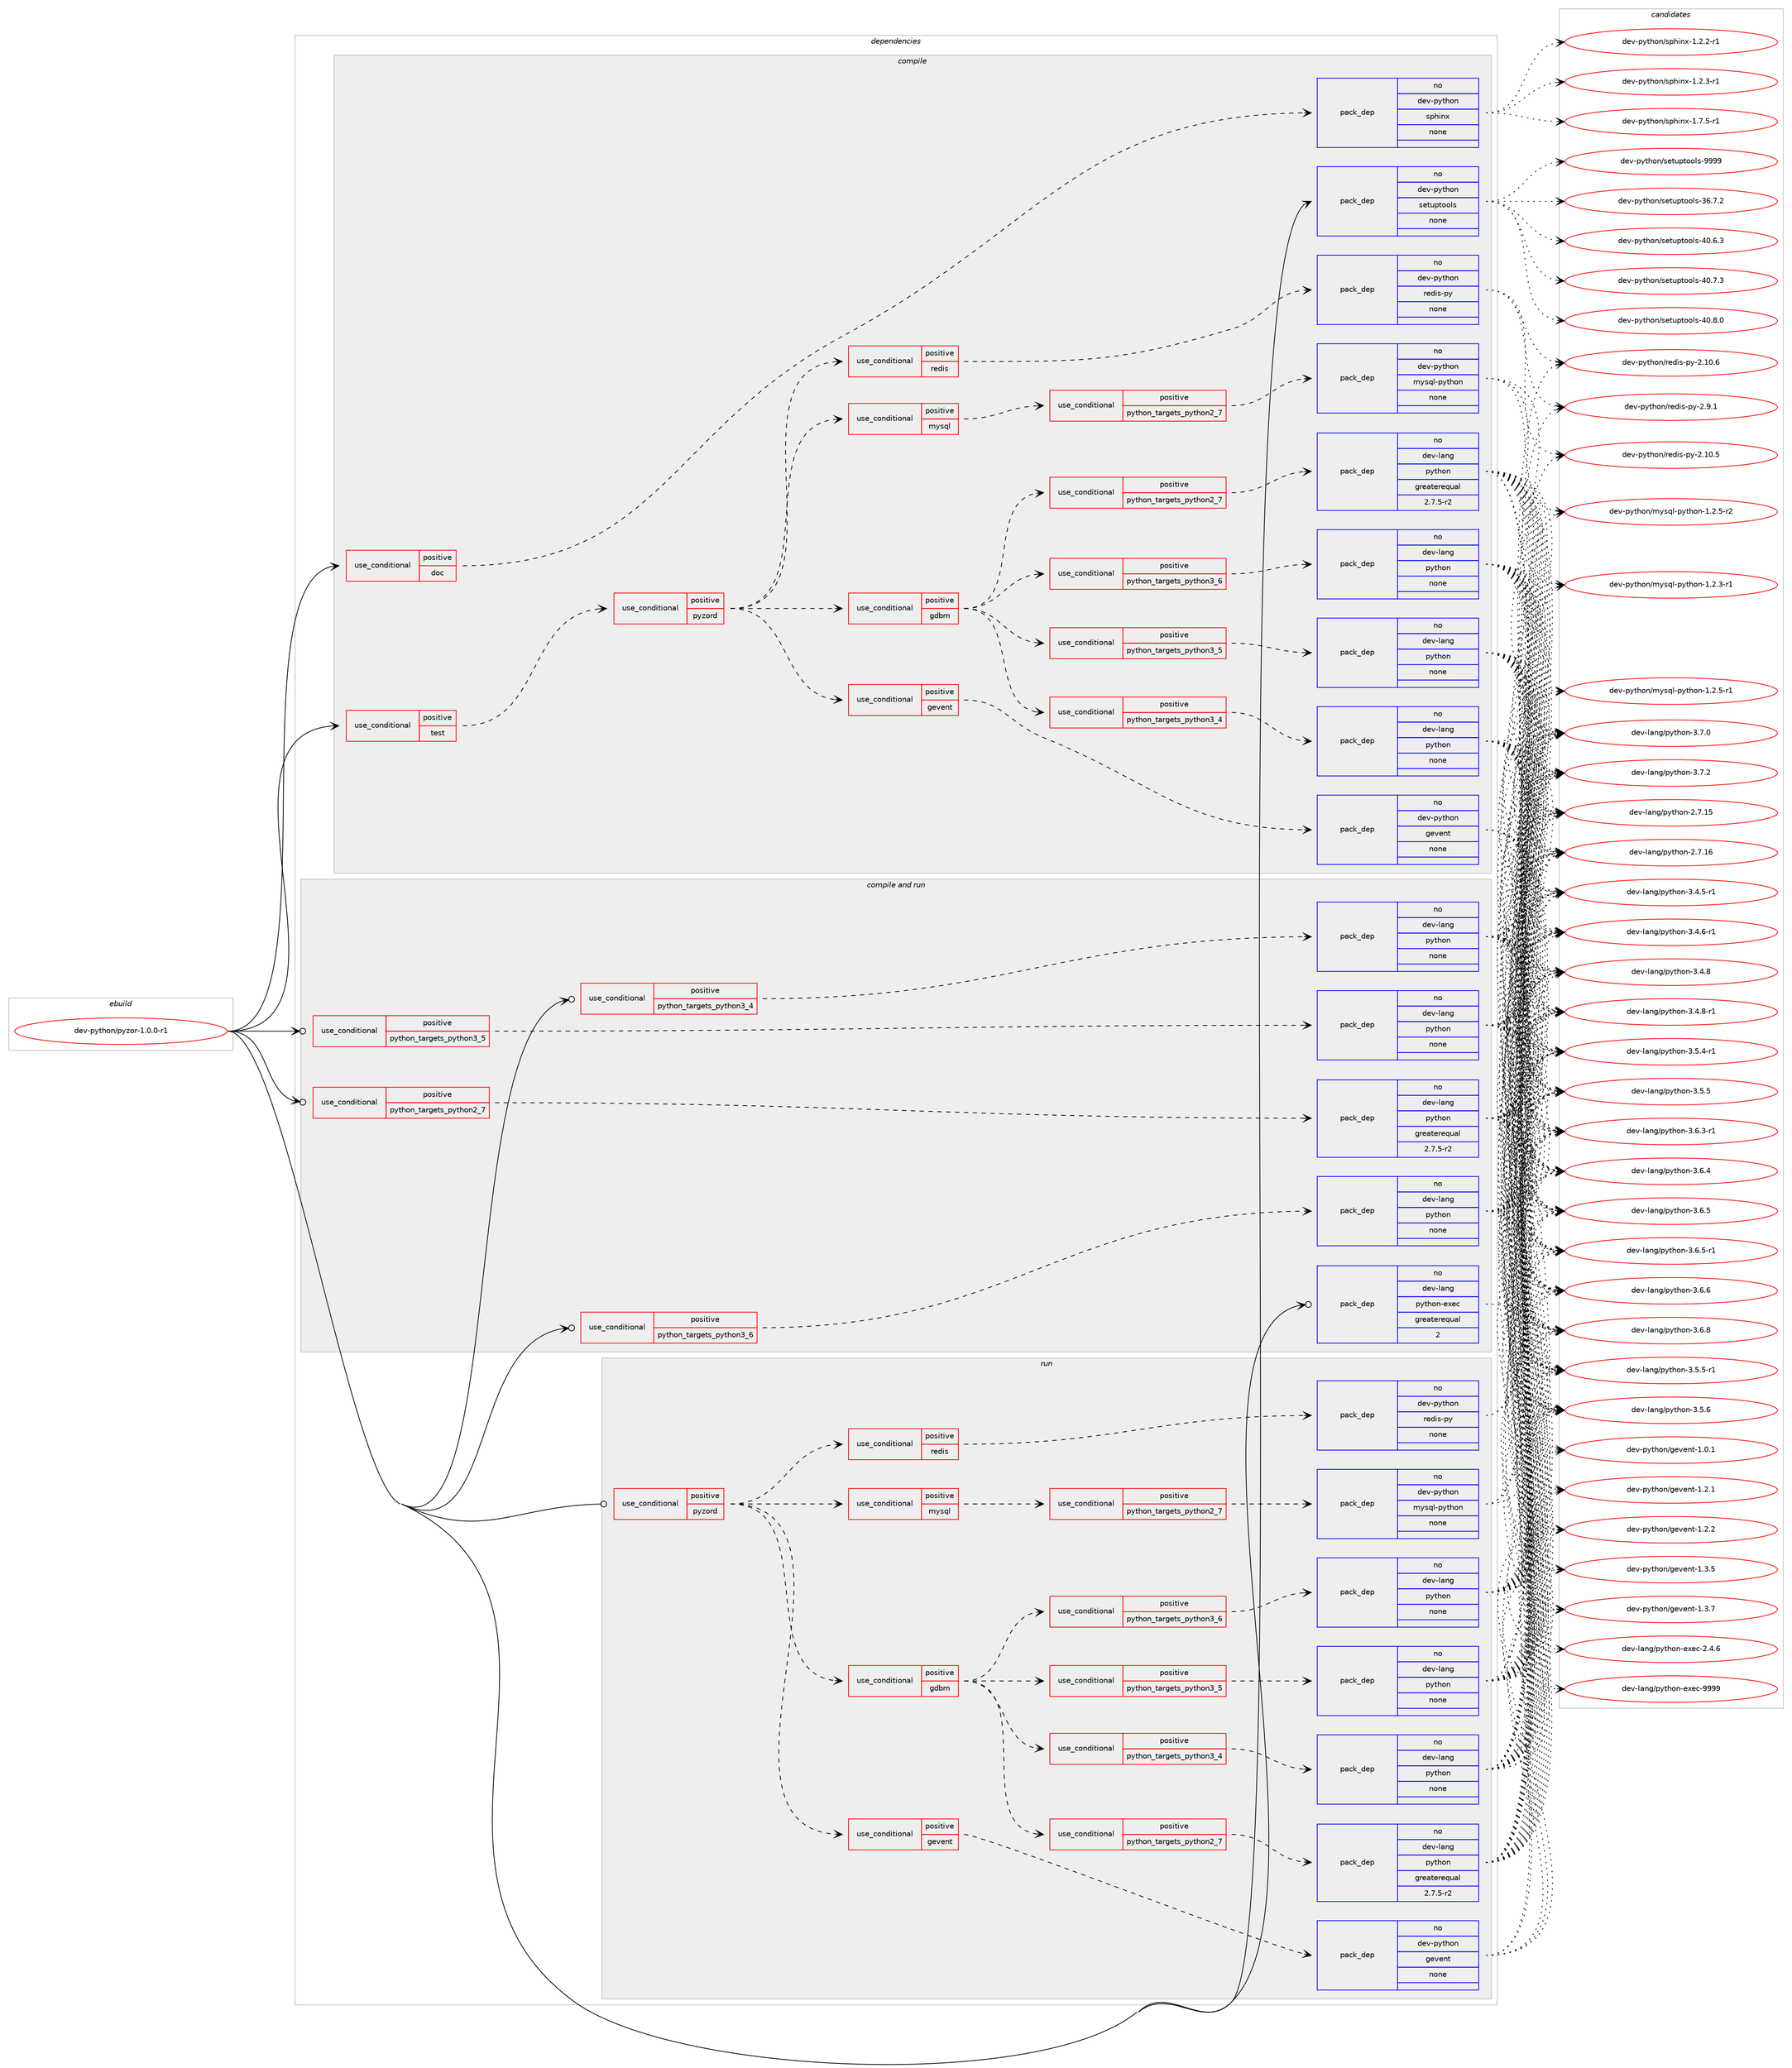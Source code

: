 digraph prolog {

# *************
# Graph options
# *************

newrank=true;
concentrate=true;
compound=true;
graph [rankdir=LR,fontname=Helvetica,fontsize=10,ranksep=1.5];#, ranksep=2.5, nodesep=0.2];
edge  [arrowhead=vee];
node  [fontname=Helvetica,fontsize=10];

# **********
# The ebuild
# **********

subgraph cluster_leftcol {
color=gray;
rank=same;
label=<<i>ebuild</i>>;
id [label="dev-python/pyzor-1.0.0-r1", color=red, width=4, href="../dev-python/pyzor-1.0.0-r1.svg"];
}

# ****************
# The dependencies
# ****************

subgraph cluster_midcol {
color=gray;
label=<<i>dependencies</i>>;
subgraph cluster_compile {
fillcolor="#eeeeee";
style=filled;
label=<<i>compile</i>>;
subgraph cond383438 {
dependency1437920 [label=<<TABLE BORDER="0" CELLBORDER="1" CELLSPACING="0" CELLPADDING="4"><TR><TD ROWSPAN="3" CELLPADDING="10">use_conditional</TD></TR><TR><TD>positive</TD></TR><TR><TD>doc</TD></TR></TABLE>>, shape=none, color=red];
subgraph pack1031123 {
dependency1437921 [label=<<TABLE BORDER="0" CELLBORDER="1" CELLSPACING="0" CELLPADDING="4" WIDTH="220"><TR><TD ROWSPAN="6" CELLPADDING="30">pack_dep</TD></TR><TR><TD WIDTH="110">no</TD></TR><TR><TD>dev-python</TD></TR><TR><TD>sphinx</TD></TR><TR><TD>none</TD></TR><TR><TD></TD></TR></TABLE>>, shape=none, color=blue];
}
dependency1437920:e -> dependency1437921:w [weight=20,style="dashed",arrowhead="vee"];
}
id:e -> dependency1437920:w [weight=20,style="solid",arrowhead="vee"];
subgraph cond383439 {
dependency1437922 [label=<<TABLE BORDER="0" CELLBORDER="1" CELLSPACING="0" CELLPADDING="4"><TR><TD ROWSPAN="3" CELLPADDING="10">use_conditional</TD></TR><TR><TD>positive</TD></TR><TR><TD>test</TD></TR></TABLE>>, shape=none, color=red];
subgraph cond383440 {
dependency1437923 [label=<<TABLE BORDER="0" CELLBORDER="1" CELLSPACING="0" CELLPADDING="4"><TR><TD ROWSPAN="3" CELLPADDING="10">use_conditional</TD></TR><TR><TD>positive</TD></TR><TR><TD>pyzord</TD></TR></TABLE>>, shape=none, color=red];
subgraph cond383441 {
dependency1437924 [label=<<TABLE BORDER="0" CELLBORDER="1" CELLSPACING="0" CELLPADDING="4"><TR><TD ROWSPAN="3" CELLPADDING="10">use_conditional</TD></TR><TR><TD>positive</TD></TR><TR><TD>gdbm</TD></TR></TABLE>>, shape=none, color=red];
subgraph cond383442 {
dependency1437925 [label=<<TABLE BORDER="0" CELLBORDER="1" CELLSPACING="0" CELLPADDING="4"><TR><TD ROWSPAN="3" CELLPADDING="10">use_conditional</TD></TR><TR><TD>positive</TD></TR><TR><TD>python_targets_python2_7</TD></TR></TABLE>>, shape=none, color=red];
subgraph pack1031124 {
dependency1437926 [label=<<TABLE BORDER="0" CELLBORDER="1" CELLSPACING="0" CELLPADDING="4" WIDTH="220"><TR><TD ROWSPAN="6" CELLPADDING="30">pack_dep</TD></TR><TR><TD WIDTH="110">no</TD></TR><TR><TD>dev-lang</TD></TR><TR><TD>python</TD></TR><TR><TD>greaterequal</TD></TR><TR><TD>2.7.5-r2</TD></TR></TABLE>>, shape=none, color=blue];
}
dependency1437925:e -> dependency1437926:w [weight=20,style="dashed",arrowhead="vee"];
}
dependency1437924:e -> dependency1437925:w [weight=20,style="dashed",arrowhead="vee"];
subgraph cond383443 {
dependency1437927 [label=<<TABLE BORDER="0" CELLBORDER="1" CELLSPACING="0" CELLPADDING="4"><TR><TD ROWSPAN="3" CELLPADDING="10">use_conditional</TD></TR><TR><TD>positive</TD></TR><TR><TD>python_targets_python3_4</TD></TR></TABLE>>, shape=none, color=red];
subgraph pack1031125 {
dependency1437928 [label=<<TABLE BORDER="0" CELLBORDER="1" CELLSPACING="0" CELLPADDING="4" WIDTH="220"><TR><TD ROWSPAN="6" CELLPADDING="30">pack_dep</TD></TR><TR><TD WIDTH="110">no</TD></TR><TR><TD>dev-lang</TD></TR><TR><TD>python</TD></TR><TR><TD>none</TD></TR><TR><TD></TD></TR></TABLE>>, shape=none, color=blue];
}
dependency1437927:e -> dependency1437928:w [weight=20,style="dashed",arrowhead="vee"];
}
dependency1437924:e -> dependency1437927:w [weight=20,style="dashed",arrowhead="vee"];
subgraph cond383444 {
dependency1437929 [label=<<TABLE BORDER="0" CELLBORDER="1" CELLSPACING="0" CELLPADDING="4"><TR><TD ROWSPAN="3" CELLPADDING="10">use_conditional</TD></TR><TR><TD>positive</TD></TR><TR><TD>python_targets_python3_5</TD></TR></TABLE>>, shape=none, color=red];
subgraph pack1031126 {
dependency1437930 [label=<<TABLE BORDER="0" CELLBORDER="1" CELLSPACING="0" CELLPADDING="4" WIDTH="220"><TR><TD ROWSPAN="6" CELLPADDING="30">pack_dep</TD></TR><TR><TD WIDTH="110">no</TD></TR><TR><TD>dev-lang</TD></TR><TR><TD>python</TD></TR><TR><TD>none</TD></TR><TR><TD></TD></TR></TABLE>>, shape=none, color=blue];
}
dependency1437929:e -> dependency1437930:w [weight=20,style="dashed",arrowhead="vee"];
}
dependency1437924:e -> dependency1437929:w [weight=20,style="dashed",arrowhead="vee"];
subgraph cond383445 {
dependency1437931 [label=<<TABLE BORDER="0" CELLBORDER="1" CELLSPACING="0" CELLPADDING="4"><TR><TD ROWSPAN="3" CELLPADDING="10">use_conditional</TD></TR><TR><TD>positive</TD></TR><TR><TD>python_targets_python3_6</TD></TR></TABLE>>, shape=none, color=red];
subgraph pack1031127 {
dependency1437932 [label=<<TABLE BORDER="0" CELLBORDER="1" CELLSPACING="0" CELLPADDING="4" WIDTH="220"><TR><TD ROWSPAN="6" CELLPADDING="30">pack_dep</TD></TR><TR><TD WIDTH="110">no</TD></TR><TR><TD>dev-lang</TD></TR><TR><TD>python</TD></TR><TR><TD>none</TD></TR><TR><TD></TD></TR></TABLE>>, shape=none, color=blue];
}
dependency1437931:e -> dependency1437932:w [weight=20,style="dashed",arrowhead="vee"];
}
dependency1437924:e -> dependency1437931:w [weight=20,style="dashed",arrowhead="vee"];
}
dependency1437923:e -> dependency1437924:w [weight=20,style="dashed",arrowhead="vee"];
subgraph cond383446 {
dependency1437933 [label=<<TABLE BORDER="0" CELLBORDER="1" CELLSPACING="0" CELLPADDING="4"><TR><TD ROWSPAN="3" CELLPADDING="10">use_conditional</TD></TR><TR><TD>positive</TD></TR><TR><TD>mysql</TD></TR></TABLE>>, shape=none, color=red];
subgraph cond383447 {
dependency1437934 [label=<<TABLE BORDER="0" CELLBORDER="1" CELLSPACING="0" CELLPADDING="4"><TR><TD ROWSPAN="3" CELLPADDING="10">use_conditional</TD></TR><TR><TD>positive</TD></TR><TR><TD>python_targets_python2_7</TD></TR></TABLE>>, shape=none, color=red];
subgraph pack1031128 {
dependency1437935 [label=<<TABLE BORDER="0" CELLBORDER="1" CELLSPACING="0" CELLPADDING="4" WIDTH="220"><TR><TD ROWSPAN="6" CELLPADDING="30">pack_dep</TD></TR><TR><TD WIDTH="110">no</TD></TR><TR><TD>dev-python</TD></TR><TR><TD>mysql-python</TD></TR><TR><TD>none</TD></TR><TR><TD></TD></TR></TABLE>>, shape=none, color=blue];
}
dependency1437934:e -> dependency1437935:w [weight=20,style="dashed",arrowhead="vee"];
}
dependency1437933:e -> dependency1437934:w [weight=20,style="dashed",arrowhead="vee"];
}
dependency1437923:e -> dependency1437933:w [weight=20,style="dashed",arrowhead="vee"];
subgraph cond383448 {
dependency1437936 [label=<<TABLE BORDER="0" CELLBORDER="1" CELLSPACING="0" CELLPADDING="4"><TR><TD ROWSPAN="3" CELLPADDING="10">use_conditional</TD></TR><TR><TD>positive</TD></TR><TR><TD>redis</TD></TR></TABLE>>, shape=none, color=red];
subgraph pack1031129 {
dependency1437937 [label=<<TABLE BORDER="0" CELLBORDER="1" CELLSPACING="0" CELLPADDING="4" WIDTH="220"><TR><TD ROWSPAN="6" CELLPADDING="30">pack_dep</TD></TR><TR><TD WIDTH="110">no</TD></TR><TR><TD>dev-python</TD></TR><TR><TD>redis-py</TD></TR><TR><TD>none</TD></TR><TR><TD></TD></TR></TABLE>>, shape=none, color=blue];
}
dependency1437936:e -> dependency1437937:w [weight=20,style="dashed",arrowhead="vee"];
}
dependency1437923:e -> dependency1437936:w [weight=20,style="dashed",arrowhead="vee"];
subgraph cond383449 {
dependency1437938 [label=<<TABLE BORDER="0" CELLBORDER="1" CELLSPACING="0" CELLPADDING="4"><TR><TD ROWSPAN="3" CELLPADDING="10">use_conditional</TD></TR><TR><TD>positive</TD></TR><TR><TD>gevent</TD></TR></TABLE>>, shape=none, color=red];
subgraph pack1031130 {
dependency1437939 [label=<<TABLE BORDER="0" CELLBORDER="1" CELLSPACING="0" CELLPADDING="4" WIDTH="220"><TR><TD ROWSPAN="6" CELLPADDING="30">pack_dep</TD></TR><TR><TD WIDTH="110">no</TD></TR><TR><TD>dev-python</TD></TR><TR><TD>gevent</TD></TR><TR><TD>none</TD></TR><TR><TD></TD></TR></TABLE>>, shape=none, color=blue];
}
dependency1437938:e -> dependency1437939:w [weight=20,style="dashed",arrowhead="vee"];
}
dependency1437923:e -> dependency1437938:w [weight=20,style="dashed",arrowhead="vee"];
}
dependency1437922:e -> dependency1437923:w [weight=20,style="dashed",arrowhead="vee"];
}
id:e -> dependency1437922:w [weight=20,style="solid",arrowhead="vee"];
subgraph pack1031131 {
dependency1437940 [label=<<TABLE BORDER="0" CELLBORDER="1" CELLSPACING="0" CELLPADDING="4" WIDTH="220"><TR><TD ROWSPAN="6" CELLPADDING="30">pack_dep</TD></TR><TR><TD WIDTH="110">no</TD></TR><TR><TD>dev-python</TD></TR><TR><TD>setuptools</TD></TR><TR><TD>none</TD></TR><TR><TD></TD></TR></TABLE>>, shape=none, color=blue];
}
id:e -> dependency1437940:w [weight=20,style="solid",arrowhead="vee"];
}
subgraph cluster_compileandrun {
fillcolor="#eeeeee";
style=filled;
label=<<i>compile and run</i>>;
subgraph cond383450 {
dependency1437941 [label=<<TABLE BORDER="0" CELLBORDER="1" CELLSPACING="0" CELLPADDING="4"><TR><TD ROWSPAN="3" CELLPADDING="10">use_conditional</TD></TR><TR><TD>positive</TD></TR><TR><TD>python_targets_python2_7</TD></TR></TABLE>>, shape=none, color=red];
subgraph pack1031132 {
dependency1437942 [label=<<TABLE BORDER="0" CELLBORDER="1" CELLSPACING="0" CELLPADDING="4" WIDTH="220"><TR><TD ROWSPAN="6" CELLPADDING="30">pack_dep</TD></TR><TR><TD WIDTH="110">no</TD></TR><TR><TD>dev-lang</TD></TR><TR><TD>python</TD></TR><TR><TD>greaterequal</TD></TR><TR><TD>2.7.5-r2</TD></TR></TABLE>>, shape=none, color=blue];
}
dependency1437941:e -> dependency1437942:w [weight=20,style="dashed",arrowhead="vee"];
}
id:e -> dependency1437941:w [weight=20,style="solid",arrowhead="odotvee"];
subgraph cond383451 {
dependency1437943 [label=<<TABLE BORDER="0" CELLBORDER="1" CELLSPACING="0" CELLPADDING="4"><TR><TD ROWSPAN="3" CELLPADDING="10">use_conditional</TD></TR><TR><TD>positive</TD></TR><TR><TD>python_targets_python3_4</TD></TR></TABLE>>, shape=none, color=red];
subgraph pack1031133 {
dependency1437944 [label=<<TABLE BORDER="0" CELLBORDER="1" CELLSPACING="0" CELLPADDING="4" WIDTH="220"><TR><TD ROWSPAN="6" CELLPADDING="30">pack_dep</TD></TR><TR><TD WIDTH="110">no</TD></TR><TR><TD>dev-lang</TD></TR><TR><TD>python</TD></TR><TR><TD>none</TD></TR><TR><TD></TD></TR></TABLE>>, shape=none, color=blue];
}
dependency1437943:e -> dependency1437944:w [weight=20,style="dashed",arrowhead="vee"];
}
id:e -> dependency1437943:w [weight=20,style="solid",arrowhead="odotvee"];
subgraph cond383452 {
dependency1437945 [label=<<TABLE BORDER="0" CELLBORDER="1" CELLSPACING="0" CELLPADDING="4"><TR><TD ROWSPAN="3" CELLPADDING="10">use_conditional</TD></TR><TR><TD>positive</TD></TR><TR><TD>python_targets_python3_5</TD></TR></TABLE>>, shape=none, color=red];
subgraph pack1031134 {
dependency1437946 [label=<<TABLE BORDER="0" CELLBORDER="1" CELLSPACING="0" CELLPADDING="4" WIDTH="220"><TR><TD ROWSPAN="6" CELLPADDING="30">pack_dep</TD></TR><TR><TD WIDTH="110">no</TD></TR><TR><TD>dev-lang</TD></TR><TR><TD>python</TD></TR><TR><TD>none</TD></TR><TR><TD></TD></TR></TABLE>>, shape=none, color=blue];
}
dependency1437945:e -> dependency1437946:w [weight=20,style="dashed",arrowhead="vee"];
}
id:e -> dependency1437945:w [weight=20,style="solid",arrowhead="odotvee"];
subgraph cond383453 {
dependency1437947 [label=<<TABLE BORDER="0" CELLBORDER="1" CELLSPACING="0" CELLPADDING="4"><TR><TD ROWSPAN="3" CELLPADDING="10">use_conditional</TD></TR><TR><TD>positive</TD></TR><TR><TD>python_targets_python3_6</TD></TR></TABLE>>, shape=none, color=red];
subgraph pack1031135 {
dependency1437948 [label=<<TABLE BORDER="0" CELLBORDER="1" CELLSPACING="0" CELLPADDING="4" WIDTH="220"><TR><TD ROWSPAN="6" CELLPADDING="30">pack_dep</TD></TR><TR><TD WIDTH="110">no</TD></TR><TR><TD>dev-lang</TD></TR><TR><TD>python</TD></TR><TR><TD>none</TD></TR><TR><TD></TD></TR></TABLE>>, shape=none, color=blue];
}
dependency1437947:e -> dependency1437948:w [weight=20,style="dashed",arrowhead="vee"];
}
id:e -> dependency1437947:w [weight=20,style="solid",arrowhead="odotvee"];
subgraph pack1031136 {
dependency1437949 [label=<<TABLE BORDER="0" CELLBORDER="1" CELLSPACING="0" CELLPADDING="4" WIDTH="220"><TR><TD ROWSPAN="6" CELLPADDING="30">pack_dep</TD></TR><TR><TD WIDTH="110">no</TD></TR><TR><TD>dev-lang</TD></TR><TR><TD>python-exec</TD></TR><TR><TD>greaterequal</TD></TR><TR><TD>2</TD></TR></TABLE>>, shape=none, color=blue];
}
id:e -> dependency1437949:w [weight=20,style="solid",arrowhead="odotvee"];
}
subgraph cluster_run {
fillcolor="#eeeeee";
style=filled;
label=<<i>run</i>>;
subgraph cond383454 {
dependency1437950 [label=<<TABLE BORDER="0" CELLBORDER="1" CELLSPACING="0" CELLPADDING="4"><TR><TD ROWSPAN="3" CELLPADDING="10">use_conditional</TD></TR><TR><TD>positive</TD></TR><TR><TD>pyzord</TD></TR></TABLE>>, shape=none, color=red];
subgraph cond383455 {
dependency1437951 [label=<<TABLE BORDER="0" CELLBORDER="1" CELLSPACING="0" CELLPADDING="4"><TR><TD ROWSPAN="3" CELLPADDING="10">use_conditional</TD></TR><TR><TD>positive</TD></TR><TR><TD>gdbm</TD></TR></TABLE>>, shape=none, color=red];
subgraph cond383456 {
dependency1437952 [label=<<TABLE BORDER="0" CELLBORDER="1" CELLSPACING="0" CELLPADDING="4"><TR><TD ROWSPAN="3" CELLPADDING="10">use_conditional</TD></TR><TR><TD>positive</TD></TR><TR><TD>python_targets_python2_7</TD></TR></TABLE>>, shape=none, color=red];
subgraph pack1031137 {
dependency1437953 [label=<<TABLE BORDER="0" CELLBORDER="1" CELLSPACING="0" CELLPADDING="4" WIDTH="220"><TR><TD ROWSPAN="6" CELLPADDING="30">pack_dep</TD></TR><TR><TD WIDTH="110">no</TD></TR><TR><TD>dev-lang</TD></TR><TR><TD>python</TD></TR><TR><TD>greaterequal</TD></TR><TR><TD>2.7.5-r2</TD></TR></TABLE>>, shape=none, color=blue];
}
dependency1437952:e -> dependency1437953:w [weight=20,style="dashed",arrowhead="vee"];
}
dependency1437951:e -> dependency1437952:w [weight=20,style="dashed",arrowhead="vee"];
subgraph cond383457 {
dependency1437954 [label=<<TABLE BORDER="0" CELLBORDER="1" CELLSPACING="0" CELLPADDING="4"><TR><TD ROWSPAN="3" CELLPADDING="10">use_conditional</TD></TR><TR><TD>positive</TD></TR><TR><TD>python_targets_python3_4</TD></TR></TABLE>>, shape=none, color=red];
subgraph pack1031138 {
dependency1437955 [label=<<TABLE BORDER="0" CELLBORDER="1" CELLSPACING="0" CELLPADDING="4" WIDTH="220"><TR><TD ROWSPAN="6" CELLPADDING="30">pack_dep</TD></TR><TR><TD WIDTH="110">no</TD></TR><TR><TD>dev-lang</TD></TR><TR><TD>python</TD></TR><TR><TD>none</TD></TR><TR><TD></TD></TR></TABLE>>, shape=none, color=blue];
}
dependency1437954:e -> dependency1437955:w [weight=20,style="dashed",arrowhead="vee"];
}
dependency1437951:e -> dependency1437954:w [weight=20,style="dashed",arrowhead="vee"];
subgraph cond383458 {
dependency1437956 [label=<<TABLE BORDER="0" CELLBORDER="1" CELLSPACING="0" CELLPADDING="4"><TR><TD ROWSPAN="3" CELLPADDING="10">use_conditional</TD></TR><TR><TD>positive</TD></TR><TR><TD>python_targets_python3_5</TD></TR></TABLE>>, shape=none, color=red];
subgraph pack1031139 {
dependency1437957 [label=<<TABLE BORDER="0" CELLBORDER="1" CELLSPACING="0" CELLPADDING="4" WIDTH="220"><TR><TD ROWSPAN="6" CELLPADDING="30">pack_dep</TD></TR><TR><TD WIDTH="110">no</TD></TR><TR><TD>dev-lang</TD></TR><TR><TD>python</TD></TR><TR><TD>none</TD></TR><TR><TD></TD></TR></TABLE>>, shape=none, color=blue];
}
dependency1437956:e -> dependency1437957:w [weight=20,style="dashed",arrowhead="vee"];
}
dependency1437951:e -> dependency1437956:w [weight=20,style="dashed",arrowhead="vee"];
subgraph cond383459 {
dependency1437958 [label=<<TABLE BORDER="0" CELLBORDER="1" CELLSPACING="0" CELLPADDING="4"><TR><TD ROWSPAN="3" CELLPADDING="10">use_conditional</TD></TR><TR><TD>positive</TD></TR><TR><TD>python_targets_python3_6</TD></TR></TABLE>>, shape=none, color=red];
subgraph pack1031140 {
dependency1437959 [label=<<TABLE BORDER="0" CELLBORDER="1" CELLSPACING="0" CELLPADDING="4" WIDTH="220"><TR><TD ROWSPAN="6" CELLPADDING="30">pack_dep</TD></TR><TR><TD WIDTH="110">no</TD></TR><TR><TD>dev-lang</TD></TR><TR><TD>python</TD></TR><TR><TD>none</TD></TR><TR><TD></TD></TR></TABLE>>, shape=none, color=blue];
}
dependency1437958:e -> dependency1437959:w [weight=20,style="dashed",arrowhead="vee"];
}
dependency1437951:e -> dependency1437958:w [weight=20,style="dashed",arrowhead="vee"];
}
dependency1437950:e -> dependency1437951:w [weight=20,style="dashed",arrowhead="vee"];
subgraph cond383460 {
dependency1437960 [label=<<TABLE BORDER="0" CELLBORDER="1" CELLSPACING="0" CELLPADDING="4"><TR><TD ROWSPAN="3" CELLPADDING="10">use_conditional</TD></TR><TR><TD>positive</TD></TR><TR><TD>mysql</TD></TR></TABLE>>, shape=none, color=red];
subgraph cond383461 {
dependency1437961 [label=<<TABLE BORDER="0" CELLBORDER="1" CELLSPACING="0" CELLPADDING="4"><TR><TD ROWSPAN="3" CELLPADDING="10">use_conditional</TD></TR><TR><TD>positive</TD></TR><TR><TD>python_targets_python2_7</TD></TR></TABLE>>, shape=none, color=red];
subgraph pack1031141 {
dependency1437962 [label=<<TABLE BORDER="0" CELLBORDER="1" CELLSPACING="0" CELLPADDING="4" WIDTH="220"><TR><TD ROWSPAN="6" CELLPADDING="30">pack_dep</TD></TR><TR><TD WIDTH="110">no</TD></TR><TR><TD>dev-python</TD></TR><TR><TD>mysql-python</TD></TR><TR><TD>none</TD></TR><TR><TD></TD></TR></TABLE>>, shape=none, color=blue];
}
dependency1437961:e -> dependency1437962:w [weight=20,style="dashed",arrowhead="vee"];
}
dependency1437960:e -> dependency1437961:w [weight=20,style="dashed",arrowhead="vee"];
}
dependency1437950:e -> dependency1437960:w [weight=20,style="dashed",arrowhead="vee"];
subgraph cond383462 {
dependency1437963 [label=<<TABLE BORDER="0" CELLBORDER="1" CELLSPACING="0" CELLPADDING="4"><TR><TD ROWSPAN="3" CELLPADDING="10">use_conditional</TD></TR><TR><TD>positive</TD></TR><TR><TD>redis</TD></TR></TABLE>>, shape=none, color=red];
subgraph pack1031142 {
dependency1437964 [label=<<TABLE BORDER="0" CELLBORDER="1" CELLSPACING="0" CELLPADDING="4" WIDTH="220"><TR><TD ROWSPAN="6" CELLPADDING="30">pack_dep</TD></TR><TR><TD WIDTH="110">no</TD></TR><TR><TD>dev-python</TD></TR><TR><TD>redis-py</TD></TR><TR><TD>none</TD></TR><TR><TD></TD></TR></TABLE>>, shape=none, color=blue];
}
dependency1437963:e -> dependency1437964:w [weight=20,style="dashed",arrowhead="vee"];
}
dependency1437950:e -> dependency1437963:w [weight=20,style="dashed",arrowhead="vee"];
subgraph cond383463 {
dependency1437965 [label=<<TABLE BORDER="0" CELLBORDER="1" CELLSPACING="0" CELLPADDING="4"><TR><TD ROWSPAN="3" CELLPADDING="10">use_conditional</TD></TR><TR><TD>positive</TD></TR><TR><TD>gevent</TD></TR></TABLE>>, shape=none, color=red];
subgraph pack1031143 {
dependency1437966 [label=<<TABLE BORDER="0" CELLBORDER="1" CELLSPACING="0" CELLPADDING="4" WIDTH="220"><TR><TD ROWSPAN="6" CELLPADDING="30">pack_dep</TD></TR><TR><TD WIDTH="110">no</TD></TR><TR><TD>dev-python</TD></TR><TR><TD>gevent</TD></TR><TR><TD>none</TD></TR><TR><TD></TD></TR></TABLE>>, shape=none, color=blue];
}
dependency1437965:e -> dependency1437966:w [weight=20,style="dashed",arrowhead="vee"];
}
dependency1437950:e -> dependency1437965:w [weight=20,style="dashed",arrowhead="vee"];
}
id:e -> dependency1437950:w [weight=20,style="solid",arrowhead="odot"];
}
}

# **************
# The candidates
# **************

subgraph cluster_choices {
rank=same;
color=gray;
label=<<i>candidates</i>>;

subgraph choice1031123 {
color=black;
nodesep=1;
choice10010111845112121116104111110471151121041051101204549465046504511449 [label="dev-python/sphinx-1.2.2-r1", color=red, width=4,href="../dev-python/sphinx-1.2.2-r1.svg"];
choice10010111845112121116104111110471151121041051101204549465046514511449 [label="dev-python/sphinx-1.2.3-r1", color=red, width=4,href="../dev-python/sphinx-1.2.3-r1.svg"];
choice10010111845112121116104111110471151121041051101204549465546534511449 [label="dev-python/sphinx-1.7.5-r1", color=red, width=4,href="../dev-python/sphinx-1.7.5-r1.svg"];
dependency1437921:e -> choice10010111845112121116104111110471151121041051101204549465046504511449:w [style=dotted,weight="100"];
dependency1437921:e -> choice10010111845112121116104111110471151121041051101204549465046514511449:w [style=dotted,weight="100"];
dependency1437921:e -> choice10010111845112121116104111110471151121041051101204549465546534511449:w [style=dotted,weight="100"];
}
subgraph choice1031124 {
color=black;
nodesep=1;
choice10010111845108971101034711212111610411111045504655464953 [label="dev-lang/python-2.7.15", color=red, width=4,href="../dev-lang/python-2.7.15.svg"];
choice10010111845108971101034711212111610411111045504655464954 [label="dev-lang/python-2.7.16", color=red, width=4,href="../dev-lang/python-2.7.16.svg"];
choice1001011184510897110103471121211161041111104551465246534511449 [label="dev-lang/python-3.4.5-r1", color=red, width=4,href="../dev-lang/python-3.4.5-r1.svg"];
choice1001011184510897110103471121211161041111104551465246544511449 [label="dev-lang/python-3.4.6-r1", color=red, width=4,href="../dev-lang/python-3.4.6-r1.svg"];
choice100101118451089711010347112121116104111110455146524656 [label="dev-lang/python-3.4.8", color=red, width=4,href="../dev-lang/python-3.4.8.svg"];
choice1001011184510897110103471121211161041111104551465246564511449 [label="dev-lang/python-3.4.8-r1", color=red, width=4,href="../dev-lang/python-3.4.8-r1.svg"];
choice1001011184510897110103471121211161041111104551465346524511449 [label="dev-lang/python-3.5.4-r1", color=red, width=4,href="../dev-lang/python-3.5.4-r1.svg"];
choice100101118451089711010347112121116104111110455146534653 [label="dev-lang/python-3.5.5", color=red, width=4,href="../dev-lang/python-3.5.5.svg"];
choice1001011184510897110103471121211161041111104551465346534511449 [label="dev-lang/python-3.5.5-r1", color=red, width=4,href="../dev-lang/python-3.5.5-r1.svg"];
choice100101118451089711010347112121116104111110455146534654 [label="dev-lang/python-3.5.6", color=red, width=4,href="../dev-lang/python-3.5.6.svg"];
choice1001011184510897110103471121211161041111104551465446514511449 [label="dev-lang/python-3.6.3-r1", color=red, width=4,href="../dev-lang/python-3.6.3-r1.svg"];
choice100101118451089711010347112121116104111110455146544652 [label="dev-lang/python-3.6.4", color=red, width=4,href="../dev-lang/python-3.6.4.svg"];
choice100101118451089711010347112121116104111110455146544653 [label="dev-lang/python-3.6.5", color=red, width=4,href="../dev-lang/python-3.6.5.svg"];
choice1001011184510897110103471121211161041111104551465446534511449 [label="dev-lang/python-3.6.5-r1", color=red, width=4,href="../dev-lang/python-3.6.5-r1.svg"];
choice100101118451089711010347112121116104111110455146544654 [label="dev-lang/python-3.6.6", color=red, width=4,href="../dev-lang/python-3.6.6.svg"];
choice100101118451089711010347112121116104111110455146544656 [label="dev-lang/python-3.6.8", color=red, width=4,href="../dev-lang/python-3.6.8.svg"];
choice100101118451089711010347112121116104111110455146554648 [label="dev-lang/python-3.7.0", color=red, width=4,href="../dev-lang/python-3.7.0.svg"];
choice100101118451089711010347112121116104111110455146554650 [label="dev-lang/python-3.7.2", color=red, width=4,href="../dev-lang/python-3.7.2.svg"];
dependency1437926:e -> choice10010111845108971101034711212111610411111045504655464953:w [style=dotted,weight="100"];
dependency1437926:e -> choice10010111845108971101034711212111610411111045504655464954:w [style=dotted,weight="100"];
dependency1437926:e -> choice1001011184510897110103471121211161041111104551465246534511449:w [style=dotted,weight="100"];
dependency1437926:e -> choice1001011184510897110103471121211161041111104551465246544511449:w [style=dotted,weight="100"];
dependency1437926:e -> choice100101118451089711010347112121116104111110455146524656:w [style=dotted,weight="100"];
dependency1437926:e -> choice1001011184510897110103471121211161041111104551465246564511449:w [style=dotted,weight="100"];
dependency1437926:e -> choice1001011184510897110103471121211161041111104551465346524511449:w [style=dotted,weight="100"];
dependency1437926:e -> choice100101118451089711010347112121116104111110455146534653:w [style=dotted,weight="100"];
dependency1437926:e -> choice1001011184510897110103471121211161041111104551465346534511449:w [style=dotted,weight="100"];
dependency1437926:e -> choice100101118451089711010347112121116104111110455146534654:w [style=dotted,weight="100"];
dependency1437926:e -> choice1001011184510897110103471121211161041111104551465446514511449:w [style=dotted,weight="100"];
dependency1437926:e -> choice100101118451089711010347112121116104111110455146544652:w [style=dotted,weight="100"];
dependency1437926:e -> choice100101118451089711010347112121116104111110455146544653:w [style=dotted,weight="100"];
dependency1437926:e -> choice1001011184510897110103471121211161041111104551465446534511449:w [style=dotted,weight="100"];
dependency1437926:e -> choice100101118451089711010347112121116104111110455146544654:w [style=dotted,weight="100"];
dependency1437926:e -> choice100101118451089711010347112121116104111110455146544656:w [style=dotted,weight="100"];
dependency1437926:e -> choice100101118451089711010347112121116104111110455146554648:w [style=dotted,weight="100"];
dependency1437926:e -> choice100101118451089711010347112121116104111110455146554650:w [style=dotted,weight="100"];
}
subgraph choice1031125 {
color=black;
nodesep=1;
choice10010111845108971101034711212111610411111045504655464953 [label="dev-lang/python-2.7.15", color=red, width=4,href="../dev-lang/python-2.7.15.svg"];
choice10010111845108971101034711212111610411111045504655464954 [label="dev-lang/python-2.7.16", color=red, width=4,href="../dev-lang/python-2.7.16.svg"];
choice1001011184510897110103471121211161041111104551465246534511449 [label="dev-lang/python-3.4.5-r1", color=red, width=4,href="../dev-lang/python-3.4.5-r1.svg"];
choice1001011184510897110103471121211161041111104551465246544511449 [label="dev-lang/python-3.4.6-r1", color=red, width=4,href="../dev-lang/python-3.4.6-r1.svg"];
choice100101118451089711010347112121116104111110455146524656 [label="dev-lang/python-3.4.8", color=red, width=4,href="../dev-lang/python-3.4.8.svg"];
choice1001011184510897110103471121211161041111104551465246564511449 [label="dev-lang/python-3.4.8-r1", color=red, width=4,href="../dev-lang/python-3.4.8-r1.svg"];
choice1001011184510897110103471121211161041111104551465346524511449 [label="dev-lang/python-3.5.4-r1", color=red, width=4,href="../dev-lang/python-3.5.4-r1.svg"];
choice100101118451089711010347112121116104111110455146534653 [label="dev-lang/python-3.5.5", color=red, width=4,href="../dev-lang/python-3.5.5.svg"];
choice1001011184510897110103471121211161041111104551465346534511449 [label="dev-lang/python-3.5.5-r1", color=red, width=4,href="../dev-lang/python-3.5.5-r1.svg"];
choice100101118451089711010347112121116104111110455146534654 [label="dev-lang/python-3.5.6", color=red, width=4,href="../dev-lang/python-3.5.6.svg"];
choice1001011184510897110103471121211161041111104551465446514511449 [label="dev-lang/python-3.6.3-r1", color=red, width=4,href="../dev-lang/python-3.6.3-r1.svg"];
choice100101118451089711010347112121116104111110455146544652 [label="dev-lang/python-3.6.4", color=red, width=4,href="../dev-lang/python-3.6.4.svg"];
choice100101118451089711010347112121116104111110455146544653 [label="dev-lang/python-3.6.5", color=red, width=4,href="../dev-lang/python-3.6.5.svg"];
choice1001011184510897110103471121211161041111104551465446534511449 [label="dev-lang/python-3.6.5-r1", color=red, width=4,href="../dev-lang/python-3.6.5-r1.svg"];
choice100101118451089711010347112121116104111110455146544654 [label="dev-lang/python-3.6.6", color=red, width=4,href="../dev-lang/python-3.6.6.svg"];
choice100101118451089711010347112121116104111110455146544656 [label="dev-lang/python-3.6.8", color=red, width=4,href="../dev-lang/python-3.6.8.svg"];
choice100101118451089711010347112121116104111110455146554648 [label="dev-lang/python-3.7.0", color=red, width=4,href="../dev-lang/python-3.7.0.svg"];
choice100101118451089711010347112121116104111110455146554650 [label="dev-lang/python-3.7.2", color=red, width=4,href="../dev-lang/python-3.7.2.svg"];
dependency1437928:e -> choice10010111845108971101034711212111610411111045504655464953:w [style=dotted,weight="100"];
dependency1437928:e -> choice10010111845108971101034711212111610411111045504655464954:w [style=dotted,weight="100"];
dependency1437928:e -> choice1001011184510897110103471121211161041111104551465246534511449:w [style=dotted,weight="100"];
dependency1437928:e -> choice1001011184510897110103471121211161041111104551465246544511449:w [style=dotted,weight="100"];
dependency1437928:e -> choice100101118451089711010347112121116104111110455146524656:w [style=dotted,weight="100"];
dependency1437928:e -> choice1001011184510897110103471121211161041111104551465246564511449:w [style=dotted,weight="100"];
dependency1437928:e -> choice1001011184510897110103471121211161041111104551465346524511449:w [style=dotted,weight="100"];
dependency1437928:e -> choice100101118451089711010347112121116104111110455146534653:w [style=dotted,weight="100"];
dependency1437928:e -> choice1001011184510897110103471121211161041111104551465346534511449:w [style=dotted,weight="100"];
dependency1437928:e -> choice100101118451089711010347112121116104111110455146534654:w [style=dotted,weight="100"];
dependency1437928:e -> choice1001011184510897110103471121211161041111104551465446514511449:w [style=dotted,weight="100"];
dependency1437928:e -> choice100101118451089711010347112121116104111110455146544652:w [style=dotted,weight="100"];
dependency1437928:e -> choice100101118451089711010347112121116104111110455146544653:w [style=dotted,weight="100"];
dependency1437928:e -> choice1001011184510897110103471121211161041111104551465446534511449:w [style=dotted,weight="100"];
dependency1437928:e -> choice100101118451089711010347112121116104111110455146544654:w [style=dotted,weight="100"];
dependency1437928:e -> choice100101118451089711010347112121116104111110455146544656:w [style=dotted,weight="100"];
dependency1437928:e -> choice100101118451089711010347112121116104111110455146554648:w [style=dotted,weight="100"];
dependency1437928:e -> choice100101118451089711010347112121116104111110455146554650:w [style=dotted,weight="100"];
}
subgraph choice1031126 {
color=black;
nodesep=1;
choice10010111845108971101034711212111610411111045504655464953 [label="dev-lang/python-2.7.15", color=red, width=4,href="../dev-lang/python-2.7.15.svg"];
choice10010111845108971101034711212111610411111045504655464954 [label="dev-lang/python-2.7.16", color=red, width=4,href="../dev-lang/python-2.7.16.svg"];
choice1001011184510897110103471121211161041111104551465246534511449 [label="dev-lang/python-3.4.5-r1", color=red, width=4,href="../dev-lang/python-3.4.5-r1.svg"];
choice1001011184510897110103471121211161041111104551465246544511449 [label="dev-lang/python-3.4.6-r1", color=red, width=4,href="../dev-lang/python-3.4.6-r1.svg"];
choice100101118451089711010347112121116104111110455146524656 [label="dev-lang/python-3.4.8", color=red, width=4,href="../dev-lang/python-3.4.8.svg"];
choice1001011184510897110103471121211161041111104551465246564511449 [label="dev-lang/python-3.4.8-r1", color=red, width=4,href="../dev-lang/python-3.4.8-r1.svg"];
choice1001011184510897110103471121211161041111104551465346524511449 [label="dev-lang/python-3.5.4-r1", color=red, width=4,href="../dev-lang/python-3.5.4-r1.svg"];
choice100101118451089711010347112121116104111110455146534653 [label="dev-lang/python-3.5.5", color=red, width=4,href="../dev-lang/python-3.5.5.svg"];
choice1001011184510897110103471121211161041111104551465346534511449 [label="dev-lang/python-3.5.5-r1", color=red, width=4,href="../dev-lang/python-3.5.5-r1.svg"];
choice100101118451089711010347112121116104111110455146534654 [label="dev-lang/python-3.5.6", color=red, width=4,href="../dev-lang/python-3.5.6.svg"];
choice1001011184510897110103471121211161041111104551465446514511449 [label="dev-lang/python-3.6.3-r1", color=red, width=4,href="../dev-lang/python-3.6.3-r1.svg"];
choice100101118451089711010347112121116104111110455146544652 [label="dev-lang/python-3.6.4", color=red, width=4,href="../dev-lang/python-3.6.4.svg"];
choice100101118451089711010347112121116104111110455146544653 [label="dev-lang/python-3.6.5", color=red, width=4,href="../dev-lang/python-3.6.5.svg"];
choice1001011184510897110103471121211161041111104551465446534511449 [label="dev-lang/python-3.6.5-r1", color=red, width=4,href="../dev-lang/python-3.6.5-r1.svg"];
choice100101118451089711010347112121116104111110455146544654 [label="dev-lang/python-3.6.6", color=red, width=4,href="../dev-lang/python-3.6.6.svg"];
choice100101118451089711010347112121116104111110455146544656 [label="dev-lang/python-3.6.8", color=red, width=4,href="../dev-lang/python-3.6.8.svg"];
choice100101118451089711010347112121116104111110455146554648 [label="dev-lang/python-3.7.0", color=red, width=4,href="../dev-lang/python-3.7.0.svg"];
choice100101118451089711010347112121116104111110455146554650 [label="dev-lang/python-3.7.2", color=red, width=4,href="../dev-lang/python-3.7.2.svg"];
dependency1437930:e -> choice10010111845108971101034711212111610411111045504655464953:w [style=dotted,weight="100"];
dependency1437930:e -> choice10010111845108971101034711212111610411111045504655464954:w [style=dotted,weight="100"];
dependency1437930:e -> choice1001011184510897110103471121211161041111104551465246534511449:w [style=dotted,weight="100"];
dependency1437930:e -> choice1001011184510897110103471121211161041111104551465246544511449:w [style=dotted,weight="100"];
dependency1437930:e -> choice100101118451089711010347112121116104111110455146524656:w [style=dotted,weight="100"];
dependency1437930:e -> choice1001011184510897110103471121211161041111104551465246564511449:w [style=dotted,weight="100"];
dependency1437930:e -> choice1001011184510897110103471121211161041111104551465346524511449:w [style=dotted,weight="100"];
dependency1437930:e -> choice100101118451089711010347112121116104111110455146534653:w [style=dotted,weight="100"];
dependency1437930:e -> choice1001011184510897110103471121211161041111104551465346534511449:w [style=dotted,weight="100"];
dependency1437930:e -> choice100101118451089711010347112121116104111110455146534654:w [style=dotted,weight="100"];
dependency1437930:e -> choice1001011184510897110103471121211161041111104551465446514511449:w [style=dotted,weight="100"];
dependency1437930:e -> choice100101118451089711010347112121116104111110455146544652:w [style=dotted,weight="100"];
dependency1437930:e -> choice100101118451089711010347112121116104111110455146544653:w [style=dotted,weight="100"];
dependency1437930:e -> choice1001011184510897110103471121211161041111104551465446534511449:w [style=dotted,weight="100"];
dependency1437930:e -> choice100101118451089711010347112121116104111110455146544654:w [style=dotted,weight="100"];
dependency1437930:e -> choice100101118451089711010347112121116104111110455146544656:w [style=dotted,weight="100"];
dependency1437930:e -> choice100101118451089711010347112121116104111110455146554648:w [style=dotted,weight="100"];
dependency1437930:e -> choice100101118451089711010347112121116104111110455146554650:w [style=dotted,weight="100"];
}
subgraph choice1031127 {
color=black;
nodesep=1;
choice10010111845108971101034711212111610411111045504655464953 [label="dev-lang/python-2.7.15", color=red, width=4,href="../dev-lang/python-2.7.15.svg"];
choice10010111845108971101034711212111610411111045504655464954 [label="dev-lang/python-2.7.16", color=red, width=4,href="../dev-lang/python-2.7.16.svg"];
choice1001011184510897110103471121211161041111104551465246534511449 [label="dev-lang/python-3.4.5-r1", color=red, width=4,href="../dev-lang/python-3.4.5-r1.svg"];
choice1001011184510897110103471121211161041111104551465246544511449 [label="dev-lang/python-3.4.6-r1", color=red, width=4,href="../dev-lang/python-3.4.6-r1.svg"];
choice100101118451089711010347112121116104111110455146524656 [label="dev-lang/python-3.4.8", color=red, width=4,href="../dev-lang/python-3.4.8.svg"];
choice1001011184510897110103471121211161041111104551465246564511449 [label="dev-lang/python-3.4.8-r1", color=red, width=4,href="../dev-lang/python-3.4.8-r1.svg"];
choice1001011184510897110103471121211161041111104551465346524511449 [label="dev-lang/python-3.5.4-r1", color=red, width=4,href="../dev-lang/python-3.5.4-r1.svg"];
choice100101118451089711010347112121116104111110455146534653 [label="dev-lang/python-3.5.5", color=red, width=4,href="../dev-lang/python-3.5.5.svg"];
choice1001011184510897110103471121211161041111104551465346534511449 [label="dev-lang/python-3.5.5-r1", color=red, width=4,href="../dev-lang/python-3.5.5-r1.svg"];
choice100101118451089711010347112121116104111110455146534654 [label="dev-lang/python-3.5.6", color=red, width=4,href="../dev-lang/python-3.5.6.svg"];
choice1001011184510897110103471121211161041111104551465446514511449 [label="dev-lang/python-3.6.3-r1", color=red, width=4,href="../dev-lang/python-3.6.3-r1.svg"];
choice100101118451089711010347112121116104111110455146544652 [label="dev-lang/python-3.6.4", color=red, width=4,href="../dev-lang/python-3.6.4.svg"];
choice100101118451089711010347112121116104111110455146544653 [label="dev-lang/python-3.6.5", color=red, width=4,href="../dev-lang/python-3.6.5.svg"];
choice1001011184510897110103471121211161041111104551465446534511449 [label="dev-lang/python-3.6.5-r1", color=red, width=4,href="../dev-lang/python-3.6.5-r1.svg"];
choice100101118451089711010347112121116104111110455146544654 [label="dev-lang/python-3.6.6", color=red, width=4,href="../dev-lang/python-3.6.6.svg"];
choice100101118451089711010347112121116104111110455146544656 [label="dev-lang/python-3.6.8", color=red, width=4,href="../dev-lang/python-3.6.8.svg"];
choice100101118451089711010347112121116104111110455146554648 [label="dev-lang/python-3.7.0", color=red, width=4,href="../dev-lang/python-3.7.0.svg"];
choice100101118451089711010347112121116104111110455146554650 [label="dev-lang/python-3.7.2", color=red, width=4,href="../dev-lang/python-3.7.2.svg"];
dependency1437932:e -> choice10010111845108971101034711212111610411111045504655464953:w [style=dotted,weight="100"];
dependency1437932:e -> choice10010111845108971101034711212111610411111045504655464954:w [style=dotted,weight="100"];
dependency1437932:e -> choice1001011184510897110103471121211161041111104551465246534511449:w [style=dotted,weight="100"];
dependency1437932:e -> choice1001011184510897110103471121211161041111104551465246544511449:w [style=dotted,weight="100"];
dependency1437932:e -> choice100101118451089711010347112121116104111110455146524656:w [style=dotted,weight="100"];
dependency1437932:e -> choice1001011184510897110103471121211161041111104551465246564511449:w [style=dotted,weight="100"];
dependency1437932:e -> choice1001011184510897110103471121211161041111104551465346524511449:w [style=dotted,weight="100"];
dependency1437932:e -> choice100101118451089711010347112121116104111110455146534653:w [style=dotted,weight="100"];
dependency1437932:e -> choice1001011184510897110103471121211161041111104551465346534511449:w [style=dotted,weight="100"];
dependency1437932:e -> choice100101118451089711010347112121116104111110455146534654:w [style=dotted,weight="100"];
dependency1437932:e -> choice1001011184510897110103471121211161041111104551465446514511449:w [style=dotted,weight="100"];
dependency1437932:e -> choice100101118451089711010347112121116104111110455146544652:w [style=dotted,weight="100"];
dependency1437932:e -> choice100101118451089711010347112121116104111110455146544653:w [style=dotted,weight="100"];
dependency1437932:e -> choice1001011184510897110103471121211161041111104551465446534511449:w [style=dotted,weight="100"];
dependency1437932:e -> choice100101118451089711010347112121116104111110455146544654:w [style=dotted,weight="100"];
dependency1437932:e -> choice100101118451089711010347112121116104111110455146544656:w [style=dotted,weight="100"];
dependency1437932:e -> choice100101118451089711010347112121116104111110455146554648:w [style=dotted,weight="100"];
dependency1437932:e -> choice100101118451089711010347112121116104111110455146554650:w [style=dotted,weight="100"];
}
subgraph choice1031128 {
color=black;
nodesep=1;
choice1001011184511212111610411111047109121115113108451121211161041111104549465046514511449 [label="dev-python/mysql-python-1.2.3-r1", color=red, width=4,href="../dev-python/mysql-python-1.2.3-r1.svg"];
choice1001011184511212111610411111047109121115113108451121211161041111104549465046534511449 [label="dev-python/mysql-python-1.2.5-r1", color=red, width=4,href="../dev-python/mysql-python-1.2.5-r1.svg"];
choice1001011184511212111610411111047109121115113108451121211161041111104549465046534511450 [label="dev-python/mysql-python-1.2.5-r2", color=red, width=4,href="../dev-python/mysql-python-1.2.5-r2.svg"];
dependency1437935:e -> choice1001011184511212111610411111047109121115113108451121211161041111104549465046514511449:w [style=dotted,weight="100"];
dependency1437935:e -> choice1001011184511212111610411111047109121115113108451121211161041111104549465046534511449:w [style=dotted,weight="100"];
dependency1437935:e -> choice1001011184511212111610411111047109121115113108451121211161041111104549465046534511450:w [style=dotted,weight="100"];
}
subgraph choice1031129 {
color=black;
nodesep=1;
choice10010111845112121116104111110471141011001051154511212145504649484653 [label="dev-python/redis-py-2.10.5", color=red, width=4,href="../dev-python/redis-py-2.10.5.svg"];
choice10010111845112121116104111110471141011001051154511212145504649484654 [label="dev-python/redis-py-2.10.6", color=red, width=4,href="../dev-python/redis-py-2.10.6.svg"];
choice100101118451121211161041111104711410110010511545112121455046574649 [label="dev-python/redis-py-2.9.1", color=red, width=4,href="../dev-python/redis-py-2.9.1.svg"];
dependency1437937:e -> choice10010111845112121116104111110471141011001051154511212145504649484653:w [style=dotted,weight="100"];
dependency1437937:e -> choice10010111845112121116104111110471141011001051154511212145504649484654:w [style=dotted,weight="100"];
dependency1437937:e -> choice100101118451121211161041111104711410110010511545112121455046574649:w [style=dotted,weight="100"];
}
subgraph choice1031130 {
color=black;
nodesep=1;
choice1001011184511212111610411111047103101118101110116454946484649 [label="dev-python/gevent-1.0.1", color=red, width=4,href="../dev-python/gevent-1.0.1.svg"];
choice1001011184511212111610411111047103101118101110116454946504649 [label="dev-python/gevent-1.2.1", color=red, width=4,href="../dev-python/gevent-1.2.1.svg"];
choice1001011184511212111610411111047103101118101110116454946504650 [label="dev-python/gevent-1.2.2", color=red, width=4,href="../dev-python/gevent-1.2.2.svg"];
choice1001011184511212111610411111047103101118101110116454946514653 [label="dev-python/gevent-1.3.5", color=red, width=4,href="../dev-python/gevent-1.3.5.svg"];
choice1001011184511212111610411111047103101118101110116454946514655 [label="dev-python/gevent-1.3.7", color=red, width=4,href="../dev-python/gevent-1.3.7.svg"];
dependency1437939:e -> choice1001011184511212111610411111047103101118101110116454946484649:w [style=dotted,weight="100"];
dependency1437939:e -> choice1001011184511212111610411111047103101118101110116454946504649:w [style=dotted,weight="100"];
dependency1437939:e -> choice1001011184511212111610411111047103101118101110116454946504650:w [style=dotted,weight="100"];
dependency1437939:e -> choice1001011184511212111610411111047103101118101110116454946514653:w [style=dotted,weight="100"];
dependency1437939:e -> choice1001011184511212111610411111047103101118101110116454946514655:w [style=dotted,weight="100"];
}
subgraph choice1031131 {
color=black;
nodesep=1;
choice100101118451121211161041111104711510111611711211611111110811545515446554650 [label="dev-python/setuptools-36.7.2", color=red, width=4,href="../dev-python/setuptools-36.7.2.svg"];
choice100101118451121211161041111104711510111611711211611111110811545524846544651 [label="dev-python/setuptools-40.6.3", color=red, width=4,href="../dev-python/setuptools-40.6.3.svg"];
choice100101118451121211161041111104711510111611711211611111110811545524846554651 [label="dev-python/setuptools-40.7.3", color=red, width=4,href="../dev-python/setuptools-40.7.3.svg"];
choice100101118451121211161041111104711510111611711211611111110811545524846564648 [label="dev-python/setuptools-40.8.0", color=red, width=4,href="../dev-python/setuptools-40.8.0.svg"];
choice10010111845112121116104111110471151011161171121161111111081154557575757 [label="dev-python/setuptools-9999", color=red, width=4,href="../dev-python/setuptools-9999.svg"];
dependency1437940:e -> choice100101118451121211161041111104711510111611711211611111110811545515446554650:w [style=dotted,weight="100"];
dependency1437940:e -> choice100101118451121211161041111104711510111611711211611111110811545524846544651:w [style=dotted,weight="100"];
dependency1437940:e -> choice100101118451121211161041111104711510111611711211611111110811545524846554651:w [style=dotted,weight="100"];
dependency1437940:e -> choice100101118451121211161041111104711510111611711211611111110811545524846564648:w [style=dotted,weight="100"];
dependency1437940:e -> choice10010111845112121116104111110471151011161171121161111111081154557575757:w [style=dotted,weight="100"];
}
subgraph choice1031132 {
color=black;
nodesep=1;
choice10010111845108971101034711212111610411111045504655464953 [label="dev-lang/python-2.7.15", color=red, width=4,href="../dev-lang/python-2.7.15.svg"];
choice10010111845108971101034711212111610411111045504655464954 [label="dev-lang/python-2.7.16", color=red, width=4,href="../dev-lang/python-2.7.16.svg"];
choice1001011184510897110103471121211161041111104551465246534511449 [label="dev-lang/python-3.4.5-r1", color=red, width=4,href="../dev-lang/python-3.4.5-r1.svg"];
choice1001011184510897110103471121211161041111104551465246544511449 [label="dev-lang/python-3.4.6-r1", color=red, width=4,href="../dev-lang/python-3.4.6-r1.svg"];
choice100101118451089711010347112121116104111110455146524656 [label="dev-lang/python-3.4.8", color=red, width=4,href="../dev-lang/python-3.4.8.svg"];
choice1001011184510897110103471121211161041111104551465246564511449 [label="dev-lang/python-3.4.8-r1", color=red, width=4,href="../dev-lang/python-3.4.8-r1.svg"];
choice1001011184510897110103471121211161041111104551465346524511449 [label="dev-lang/python-3.5.4-r1", color=red, width=4,href="../dev-lang/python-3.5.4-r1.svg"];
choice100101118451089711010347112121116104111110455146534653 [label="dev-lang/python-3.5.5", color=red, width=4,href="../dev-lang/python-3.5.5.svg"];
choice1001011184510897110103471121211161041111104551465346534511449 [label="dev-lang/python-3.5.5-r1", color=red, width=4,href="../dev-lang/python-3.5.5-r1.svg"];
choice100101118451089711010347112121116104111110455146534654 [label="dev-lang/python-3.5.6", color=red, width=4,href="../dev-lang/python-3.5.6.svg"];
choice1001011184510897110103471121211161041111104551465446514511449 [label="dev-lang/python-3.6.3-r1", color=red, width=4,href="../dev-lang/python-3.6.3-r1.svg"];
choice100101118451089711010347112121116104111110455146544652 [label="dev-lang/python-3.6.4", color=red, width=4,href="../dev-lang/python-3.6.4.svg"];
choice100101118451089711010347112121116104111110455146544653 [label="dev-lang/python-3.6.5", color=red, width=4,href="../dev-lang/python-3.6.5.svg"];
choice1001011184510897110103471121211161041111104551465446534511449 [label="dev-lang/python-3.6.5-r1", color=red, width=4,href="../dev-lang/python-3.6.5-r1.svg"];
choice100101118451089711010347112121116104111110455146544654 [label="dev-lang/python-3.6.6", color=red, width=4,href="../dev-lang/python-3.6.6.svg"];
choice100101118451089711010347112121116104111110455146544656 [label="dev-lang/python-3.6.8", color=red, width=4,href="../dev-lang/python-3.6.8.svg"];
choice100101118451089711010347112121116104111110455146554648 [label="dev-lang/python-3.7.0", color=red, width=4,href="../dev-lang/python-3.7.0.svg"];
choice100101118451089711010347112121116104111110455146554650 [label="dev-lang/python-3.7.2", color=red, width=4,href="../dev-lang/python-3.7.2.svg"];
dependency1437942:e -> choice10010111845108971101034711212111610411111045504655464953:w [style=dotted,weight="100"];
dependency1437942:e -> choice10010111845108971101034711212111610411111045504655464954:w [style=dotted,weight="100"];
dependency1437942:e -> choice1001011184510897110103471121211161041111104551465246534511449:w [style=dotted,weight="100"];
dependency1437942:e -> choice1001011184510897110103471121211161041111104551465246544511449:w [style=dotted,weight="100"];
dependency1437942:e -> choice100101118451089711010347112121116104111110455146524656:w [style=dotted,weight="100"];
dependency1437942:e -> choice1001011184510897110103471121211161041111104551465246564511449:w [style=dotted,weight="100"];
dependency1437942:e -> choice1001011184510897110103471121211161041111104551465346524511449:w [style=dotted,weight="100"];
dependency1437942:e -> choice100101118451089711010347112121116104111110455146534653:w [style=dotted,weight="100"];
dependency1437942:e -> choice1001011184510897110103471121211161041111104551465346534511449:w [style=dotted,weight="100"];
dependency1437942:e -> choice100101118451089711010347112121116104111110455146534654:w [style=dotted,weight="100"];
dependency1437942:e -> choice1001011184510897110103471121211161041111104551465446514511449:w [style=dotted,weight="100"];
dependency1437942:e -> choice100101118451089711010347112121116104111110455146544652:w [style=dotted,weight="100"];
dependency1437942:e -> choice100101118451089711010347112121116104111110455146544653:w [style=dotted,weight="100"];
dependency1437942:e -> choice1001011184510897110103471121211161041111104551465446534511449:w [style=dotted,weight="100"];
dependency1437942:e -> choice100101118451089711010347112121116104111110455146544654:w [style=dotted,weight="100"];
dependency1437942:e -> choice100101118451089711010347112121116104111110455146544656:w [style=dotted,weight="100"];
dependency1437942:e -> choice100101118451089711010347112121116104111110455146554648:w [style=dotted,weight="100"];
dependency1437942:e -> choice100101118451089711010347112121116104111110455146554650:w [style=dotted,weight="100"];
}
subgraph choice1031133 {
color=black;
nodesep=1;
choice10010111845108971101034711212111610411111045504655464953 [label="dev-lang/python-2.7.15", color=red, width=4,href="../dev-lang/python-2.7.15.svg"];
choice10010111845108971101034711212111610411111045504655464954 [label="dev-lang/python-2.7.16", color=red, width=4,href="../dev-lang/python-2.7.16.svg"];
choice1001011184510897110103471121211161041111104551465246534511449 [label="dev-lang/python-3.4.5-r1", color=red, width=4,href="../dev-lang/python-3.4.5-r1.svg"];
choice1001011184510897110103471121211161041111104551465246544511449 [label="dev-lang/python-3.4.6-r1", color=red, width=4,href="../dev-lang/python-3.4.6-r1.svg"];
choice100101118451089711010347112121116104111110455146524656 [label="dev-lang/python-3.4.8", color=red, width=4,href="../dev-lang/python-3.4.8.svg"];
choice1001011184510897110103471121211161041111104551465246564511449 [label="dev-lang/python-3.4.8-r1", color=red, width=4,href="../dev-lang/python-3.4.8-r1.svg"];
choice1001011184510897110103471121211161041111104551465346524511449 [label="dev-lang/python-3.5.4-r1", color=red, width=4,href="../dev-lang/python-3.5.4-r1.svg"];
choice100101118451089711010347112121116104111110455146534653 [label="dev-lang/python-3.5.5", color=red, width=4,href="../dev-lang/python-3.5.5.svg"];
choice1001011184510897110103471121211161041111104551465346534511449 [label="dev-lang/python-3.5.5-r1", color=red, width=4,href="../dev-lang/python-3.5.5-r1.svg"];
choice100101118451089711010347112121116104111110455146534654 [label="dev-lang/python-3.5.6", color=red, width=4,href="../dev-lang/python-3.5.6.svg"];
choice1001011184510897110103471121211161041111104551465446514511449 [label="dev-lang/python-3.6.3-r1", color=red, width=4,href="../dev-lang/python-3.6.3-r1.svg"];
choice100101118451089711010347112121116104111110455146544652 [label="dev-lang/python-3.6.4", color=red, width=4,href="../dev-lang/python-3.6.4.svg"];
choice100101118451089711010347112121116104111110455146544653 [label="dev-lang/python-3.6.5", color=red, width=4,href="../dev-lang/python-3.6.5.svg"];
choice1001011184510897110103471121211161041111104551465446534511449 [label="dev-lang/python-3.6.5-r1", color=red, width=4,href="../dev-lang/python-3.6.5-r1.svg"];
choice100101118451089711010347112121116104111110455146544654 [label="dev-lang/python-3.6.6", color=red, width=4,href="../dev-lang/python-3.6.6.svg"];
choice100101118451089711010347112121116104111110455146544656 [label="dev-lang/python-3.6.8", color=red, width=4,href="../dev-lang/python-3.6.8.svg"];
choice100101118451089711010347112121116104111110455146554648 [label="dev-lang/python-3.7.0", color=red, width=4,href="../dev-lang/python-3.7.0.svg"];
choice100101118451089711010347112121116104111110455146554650 [label="dev-lang/python-3.7.2", color=red, width=4,href="../dev-lang/python-3.7.2.svg"];
dependency1437944:e -> choice10010111845108971101034711212111610411111045504655464953:w [style=dotted,weight="100"];
dependency1437944:e -> choice10010111845108971101034711212111610411111045504655464954:w [style=dotted,weight="100"];
dependency1437944:e -> choice1001011184510897110103471121211161041111104551465246534511449:w [style=dotted,weight="100"];
dependency1437944:e -> choice1001011184510897110103471121211161041111104551465246544511449:w [style=dotted,weight="100"];
dependency1437944:e -> choice100101118451089711010347112121116104111110455146524656:w [style=dotted,weight="100"];
dependency1437944:e -> choice1001011184510897110103471121211161041111104551465246564511449:w [style=dotted,weight="100"];
dependency1437944:e -> choice1001011184510897110103471121211161041111104551465346524511449:w [style=dotted,weight="100"];
dependency1437944:e -> choice100101118451089711010347112121116104111110455146534653:w [style=dotted,weight="100"];
dependency1437944:e -> choice1001011184510897110103471121211161041111104551465346534511449:w [style=dotted,weight="100"];
dependency1437944:e -> choice100101118451089711010347112121116104111110455146534654:w [style=dotted,weight="100"];
dependency1437944:e -> choice1001011184510897110103471121211161041111104551465446514511449:w [style=dotted,weight="100"];
dependency1437944:e -> choice100101118451089711010347112121116104111110455146544652:w [style=dotted,weight="100"];
dependency1437944:e -> choice100101118451089711010347112121116104111110455146544653:w [style=dotted,weight="100"];
dependency1437944:e -> choice1001011184510897110103471121211161041111104551465446534511449:w [style=dotted,weight="100"];
dependency1437944:e -> choice100101118451089711010347112121116104111110455146544654:w [style=dotted,weight="100"];
dependency1437944:e -> choice100101118451089711010347112121116104111110455146544656:w [style=dotted,weight="100"];
dependency1437944:e -> choice100101118451089711010347112121116104111110455146554648:w [style=dotted,weight="100"];
dependency1437944:e -> choice100101118451089711010347112121116104111110455146554650:w [style=dotted,weight="100"];
}
subgraph choice1031134 {
color=black;
nodesep=1;
choice10010111845108971101034711212111610411111045504655464953 [label="dev-lang/python-2.7.15", color=red, width=4,href="../dev-lang/python-2.7.15.svg"];
choice10010111845108971101034711212111610411111045504655464954 [label="dev-lang/python-2.7.16", color=red, width=4,href="../dev-lang/python-2.7.16.svg"];
choice1001011184510897110103471121211161041111104551465246534511449 [label="dev-lang/python-3.4.5-r1", color=red, width=4,href="../dev-lang/python-3.4.5-r1.svg"];
choice1001011184510897110103471121211161041111104551465246544511449 [label="dev-lang/python-3.4.6-r1", color=red, width=4,href="../dev-lang/python-3.4.6-r1.svg"];
choice100101118451089711010347112121116104111110455146524656 [label="dev-lang/python-3.4.8", color=red, width=4,href="../dev-lang/python-3.4.8.svg"];
choice1001011184510897110103471121211161041111104551465246564511449 [label="dev-lang/python-3.4.8-r1", color=red, width=4,href="../dev-lang/python-3.4.8-r1.svg"];
choice1001011184510897110103471121211161041111104551465346524511449 [label="dev-lang/python-3.5.4-r1", color=red, width=4,href="../dev-lang/python-3.5.4-r1.svg"];
choice100101118451089711010347112121116104111110455146534653 [label="dev-lang/python-3.5.5", color=red, width=4,href="../dev-lang/python-3.5.5.svg"];
choice1001011184510897110103471121211161041111104551465346534511449 [label="dev-lang/python-3.5.5-r1", color=red, width=4,href="../dev-lang/python-3.5.5-r1.svg"];
choice100101118451089711010347112121116104111110455146534654 [label="dev-lang/python-3.5.6", color=red, width=4,href="../dev-lang/python-3.5.6.svg"];
choice1001011184510897110103471121211161041111104551465446514511449 [label="dev-lang/python-3.6.3-r1", color=red, width=4,href="../dev-lang/python-3.6.3-r1.svg"];
choice100101118451089711010347112121116104111110455146544652 [label="dev-lang/python-3.6.4", color=red, width=4,href="../dev-lang/python-3.6.4.svg"];
choice100101118451089711010347112121116104111110455146544653 [label="dev-lang/python-3.6.5", color=red, width=4,href="../dev-lang/python-3.6.5.svg"];
choice1001011184510897110103471121211161041111104551465446534511449 [label="dev-lang/python-3.6.5-r1", color=red, width=4,href="../dev-lang/python-3.6.5-r1.svg"];
choice100101118451089711010347112121116104111110455146544654 [label="dev-lang/python-3.6.6", color=red, width=4,href="../dev-lang/python-3.6.6.svg"];
choice100101118451089711010347112121116104111110455146544656 [label="dev-lang/python-3.6.8", color=red, width=4,href="../dev-lang/python-3.6.8.svg"];
choice100101118451089711010347112121116104111110455146554648 [label="dev-lang/python-3.7.0", color=red, width=4,href="../dev-lang/python-3.7.0.svg"];
choice100101118451089711010347112121116104111110455146554650 [label="dev-lang/python-3.7.2", color=red, width=4,href="../dev-lang/python-3.7.2.svg"];
dependency1437946:e -> choice10010111845108971101034711212111610411111045504655464953:w [style=dotted,weight="100"];
dependency1437946:e -> choice10010111845108971101034711212111610411111045504655464954:w [style=dotted,weight="100"];
dependency1437946:e -> choice1001011184510897110103471121211161041111104551465246534511449:w [style=dotted,weight="100"];
dependency1437946:e -> choice1001011184510897110103471121211161041111104551465246544511449:w [style=dotted,weight="100"];
dependency1437946:e -> choice100101118451089711010347112121116104111110455146524656:w [style=dotted,weight="100"];
dependency1437946:e -> choice1001011184510897110103471121211161041111104551465246564511449:w [style=dotted,weight="100"];
dependency1437946:e -> choice1001011184510897110103471121211161041111104551465346524511449:w [style=dotted,weight="100"];
dependency1437946:e -> choice100101118451089711010347112121116104111110455146534653:w [style=dotted,weight="100"];
dependency1437946:e -> choice1001011184510897110103471121211161041111104551465346534511449:w [style=dotted,weight="100"];
dependency1437946:e -> choice100101118451089711010347112121116104111110455146534654:w [style=dotted,weight="100"];
dependency1437946:e -> choice1001011184510897110103471121211161041111104551465446514511449:w [style=dotted,weight="100"];
dependency1437946:e -> choice100101118451089711010347112121116104111110455146544652:w [style=dotted,weight="100"];
dependency1437946:e -> choice100101118451089711010347112121116104111110455146544653:w [style=dotted,weight="100"];
dependency1437946:e -> choice1001011184510897110103471121211161041111104551465446534511449:w [style=dotted,weight="100"];
dependency1437946:e -> choice100101118451089711010347112121116104111110455146544654:w [style=dotted,weight="100"];
dependency1437946:e -> choice100101118451089711010347112121116104111110455146544656:w [style=dotted,weight="100"];
dependency1437946:e -> choice100101118451089711010347112121116104111110455146554648:w [style=dotted,weight="100"];
dependency1437946:e -> choice100101118451089711010347112121116104111110455146554650:w [style=dotted,weight="100"];
}
subgraph choice1031135 {
color=black;
nodesep=1;
choice10010111845108971101034711212111610411111045504655464953 [label="dev-lang/python-2.7.15", color=red, width=4,href="../dev-lang/python-2.7.15.svg"];
choice10010111845108971101034711212111610411111045504655464954 [label="dev-lang/python-2.7.16", color=red, width=4,href="../dev-lang/python-2.7.16.svg"];
choice1001011184510897110103471121211161041111104551465246534511449 [label="dev-lang/python-3.4.5-r1", color=red, width=4,href="../dev-lang/python-3.4.5-r1.svg"];
choice1001011184510897110103471121211161041111104551465246544511449 [label="dev-lang/python-3.4.6-r1", color=red, width=4,href="../dev-lang/python-3.4.6-r1.svg"];
choice100101118451089711010347112121116104111110455146524656 [label="dev-lang/python-3.4.8", color=red, width=4,href="../dev-lang/python-3.4.8.svg"];
choice1001011184510897110103471121211161041111104551465246564511449 [label="dev-lang/python-3.4.8-r1", color=red, width=4,href="../dev-lang/python-3.4.8-r1.svg"];
choice1001011184510897110103471121211161041111104551465346524511449 [label="dev-lang/python-3.5.4-r1", color=red, width=4,href="../dev-lang/python-3.5.4-r1.svg"];
choice100101118451089711010347112121116104111110455146534653 [label="dev-lang/python-3.5.5", color=red, width=4,href="../dev-lang/python-3.5.5.svg"];
choice1001011184510897110103471121211161041111104551465346534511449 [label="dev-lang/python-3.5.5-r1", color=red, width=4,href="../dev-lang/python-3.5.5-r1.svg"];
choice100101118451089711010347112121116104111110455146534654 [label="dev-lang/python-3.5.6", color=red, width=4,href="../dev-lang/python-3.5.6.svg"];
choice1001011184510897110103471121211161041111104551465446514511449 [label="dev-lang/python-3.6.3-r1", color=red, width=4,href="../dev-lang/python-3.6.3-r1.svg"];
choice100101118451089711010347112121116104111110455146544652 [label="dev-lang/python-3.6.4", color=red, width=4,href="../dev-lang/python-3.6.4.svg"];
choice100101118451089711010347112121116104111110455146544653 [label="dev-lang/python-3.6.5", color=red, width=4,href="../dev-lang/python-3.6.5.svg"];
choice1001011184510897110103471121211161041111104551465446534511449 [label="dev-lang/python-3.6.5-r1", color=red, width=4,href="../dev-lang/python-3.6.5-r1.svg"];
choice100101118451089711010347112121116104111110455146544654 [label="dev-lang/python-3.6.6", color=red, width=4,href="../dev-lang/python-3.6.6.svg"];
choice100101118451089711010347112121116104111110455146544656 [label="dev-lang/python-3.6.8", color=red, width=4,href="../dev-lang/python-3.6.8.svg"];
choice100101118451089711010347112121116104111110455146554648 [label="dev-lang/python-3.7.0", color=red, width=4,href="../dev-lang/python-3.7.0.svg"];
choice100101118451089711010347112121116104111110455146554650 [label="dev-lang/python-3.7.2", color=red, width=4,href="../dev-lang/python-3.7.2.svg"];
dependency1437948:e -> choice10010111845108971101034711212111610411111045504655464953:w [style=dotted,weight="100"];
dependency1437948:e -> choice10010111845108971101034711212111610411111045504655464954:w [style=dotted,weight="100"];
dependency1437948:e -> choice1001011184510897110103471121211161041111104551465246534511449:w [style=dotted,weight="100"];
dependency1437948:e -> choice1001011184510897110103471121211161041111104551465246544511449:w [style=dotted,weight="100"];
dependency1437948:e -> choice100101118451089711010347112121116104111110455146524656:w [style=dotted,weight="100"];
dependency1437948:e -> choice1001011184510897110103471121211161041111104551465246564511449:w [style=dotted,weight="100"];
dependency1437948:e -> choice1001011184510897110103471121211161041111104551465346524511449:w [style=dotted,weight="100"];
dependency1437948:e -> choice100101118451089711010347112121116104111110455146534653:w [style=dotted,weight="100"];
dependency1437948:e -> choice1001011184510897110103471121211161041111104551465346534511449:w [style=dotted,weight="100"];
dependency1437948:e -> choice100101118451089711010347112121116104111110455146534654:w [style=dotted,weight="100"];
dependency1437948:e -> choice1001011184510897110103471121211161041111104551465446514511449:w [style=dotted,weight="100"];
dependency1437948:e -> choice100101118451089711010347112121116104111110455146544652:w [style=dotted,weight="100"];
dependency1437948:e -> choice100101118451089711010347112121116104111110455146544653:w [style=dotted,weight="100"];
dependency1437948:e -> choice1001011184510897110103471121211161041111104551465446534511449:w [style=dotted,weight="100"];
dependency1437948:e -> choice100101118451089711010347112121116104111110455146544654:w [style=dotted,weight="100"];
dependency1437948:e -> choice100101118451089711010347112121116104111110455146544656:w [style=dotted,weight="100"];
dependency1437948:e -> choice100101118451089711010347112121116104111110455146554648:w [style=dotted,weight="100"];
dependency1437948:e -> choice100101118451089711010347112121116104111110455146554650:w [style=dotted,weight="100"];
}
subgraph choice1031136 {
color=black;
nodesep=1;
choice1001011184510897110103471121211161041111104510112010199455046524654 [label="dev-lang/python-exec-2.4.6", color=red, width=4,href="../dev-lang/python-exec-2.4.6.svg"];
choice10010111845108971101034711212111610411111045101120101994557575757 [label="dev-lang/python-exec-9999", color=red, width=4,href="../dev-lang/python-exec-9999.svg"];
dependency1437949:e -> choice1001011184510897110103471121211161041111104510112010199455046524654:w [style=dotted,weight="100"];
dependency1437949:e -> choice10010111845108971101034711212111610411111045101120101994557575757:w [style=dotted,weight="100"];
}
subgraph choice1031137 {
color=black;
nodesep=1;
choice10010111845108971101034711212111610411111045504655464953 [label="dev-lang/python-2.7.15", color=red, width=4,href="../dev-lang/python-2.7.15.svg"];
choice10010111845108971101034711212111610411111045504655464954 [label="dev-lang/python-2.7.16", color=red, width=4,href="../dev-lang/python-2.7.16.svg"];
choice1001011184510897110103471121211161041111104551465246534511449 [label="dev-lang/python-3.4.5-r1", color=red, width=4,href="../dev-lang/python-3.4.5-r1.svg"];
choice1001011184510897110103471121211161041111104551465246544511449 [label="dev-lang/python-3.4.6-r1", color=red, width=4,href="../dev-lang/python-3.4.6-r1.svg"];
choice100101118451089711010347112121116104111110455146524656 [label="dev-lang/python-3.4.8", color=red, width=4,href="../dev-lang/python-3.4.8.svg"];
choice1001011184510897110103471121211161041111104551465246564511449 [label="dev-lang/python-3.4.8-r1", color=red, width=4,href="../dev-lang/python-3.4.8-r1.svg"];
choice1001011184510897110103471121211161041111104551465346524511449 [label="dev-lang/python-3.5.4-r1", color=red, width=4,href="../dev-lang/python-3.5.4-r1.svg"];
choice100101118451089711010347112121116104111110455146534653 [label="dev-lang/python-3.5.5", color=red, width=4,href="../dev-lang/python-3.5.5.svg"];
choice1001011184510897110103471121211161041111104551465346534511449 [label="dev-lang/python-3.5.5-r1", color=red, width=4,href="../dev-lang/python-3.5.5-r1.svg"];
choice100101118451089711010347112121116104111110455146534654 [label="dev-lang/python-3.5.6", color=red, width=4,href="../dev-lang/python-3.5.6.svg"];
choice1001011184510897110103471121211161041111104551465446514511449 [label="dev-lang/python-3.6.3-r1", color=red, width=4,href="../dev-lang/python-3.6.3-r1.svg"];
choice100101118451089711010347112121116104111110455146544652 [label="dev-lang/python-3.6.4", color=red, width=4,href="../dev-lang/python-3.6.4.svg"];
choice100101118451089711010347112121116104111110455146544653 [label="dev-lang/python-3.6.5", color=red, width=4,href="../dev-lang/python-3.6.5.svg"];
choice1001011184510897110103471121211161041111104551465446534511449 [label="dev-lang/python-3.6.5-r1", color=red, width=4,href="../dev-lang/python-3.6.5-r1.svg"];
choice100101118451089711010347112121116104111110455146544654 [label="dev-lang/python-3.6.6", color=red, width=4,href="../dev-lang/python-3.6.6.svg"];
choice100101118451089711010347112121116104111110455146544656 [label="dev-lang/python-3.6.8", color=red, width=4,href="../dev-lang/python-3.6.8.svg"];
choice100101118451089711010347112121116104111110455146554648 [label="dev-lang/python-3.7.0", color=red, width=4,href="../dev-lang/python-3.7.0.svg"];
choice100101118451089711010347112121116104111110455146554650 [label="dev-lang/python-3.7.2", color=red, width=4,href="../dev-lang/python-3.7.2.svg"];
dependency1437953:e -> choice10010111845108971101034711212111610411111045504655464953:w [style=dotted,weight="100"];
dependency1437953:e -> choice10010111845108971101034711212111610411111045504655464954:w [style=dotted,weight="100"];
dependency1437953:e -> choice1001011184510897110103471121211161041111104551465246534511449:w [style=dotted,weight="100"];
dependency1437953:e -> choice1001011184510897110103471121211161041111104551465246544511449:w [style=dotted,weight="100"];
dependency1437953:e -> choice100101118451089711010347112121116104111110455146524656:w [style=dotted,weight="100"];
dependency1437953:e -> choice1001011184510897110103471121211161041111104551465246564511449:w [style=dotted,weight="100"];
dependency1437953:e -> choice1001011184510897110103471121211161041111104551465346524511449:w [style=dotted,weight="100"];
dependency1437953:e -> choice100101118451089711010347112121116104111110455146534653:w [style=dotted,weight="100"];
dependency1437953:e -> choice1001011184510897110103471121211161041111104551465346534511449:w [style=dotted,weight="100"];
dependency1437953:e -> choice100101118451089711010347112121116104111110455146534654:w [style=dotted,weight="100"];
dependency1437953:e -> choice1001011184510897110103471121211161041111104551465446514511449:w [style=dotted,weight="100"];
dependency1437953:e -> choice100101118451089711010347112121116104111110455146544652:w [style=dotted,weight="100"];
dependency1437953:e -> choice100101118451089711010347112121116104111110455146544653:w [style=dotted,weight="100"];
dependency1437953:e -> choice1001011184510897110103471121211161041111104551465446534511449:w [style=dotted,weight="100"];
dependency1437953:e -> choice100101118451089711010347112121116104111110455146544654:w [style=dotted,weight="100"];
dependency1437953:e -> choice100101118451089711010347112121116104111110455146544656:w [style=dotted,weight="100"];
dependency1437953:e -> choice100101118451089711010347112121116104111110455146554648:w [style=dotted,weight="100"];
dependency1437953:e -> choice100101118451089711010347112121116104111110455146554650:w [style=dotted,weight="100"];
}
subgraph choice1031138 {
color=black;
nodesep=1;
choice10010111845108971101034711212111610411111045504655464953 [label="dev-lang/python-2.7.15", color=red, width=4,href="../dev-lang/python-2.7.15.svg"];
choice10010111845108971101034711212111610411111045504655464954 [label="dev-lang/python-2.7.16", color=red, width=4,href="../dev-lang/python-2.7.16.svg"];
choice1001011184510897110103471121211161041111104551465246534511449 [label="dev-lang/python-3.4.5-r1", color=red, width=4,href="../dev-lang/python-3.4.5-r1.svg"];
choice1001011184510897110103471121211161041111104551465246544511449 [label="dev-lang/python-3.4.6-r1", color=red, width=4,href="../dev-lang/python-3.4.6-r1.svg"];
choice100101118451089711010347112121116104111110455146524656 [label="dev-lang/python-3.4.8", color=red, width=4,href="../dev-lang/python-3.4.8.svg"];
choice1001011184510897110103471121211161041111104551465246564511449 [label="dev-lang/python-3.4.8-r1", color=red, width=4,href="../dev-lang/python-3.4.8-r1.svg"];
choice1001011184510897110103471121211161041111104551465346524511449 [label="dev-lang/python-3.5.4-r1", color=red, width=4,href="../dev-lang/python-3.5.4-r1.svg"];
choice100101118451089711010347112121116104111110455146534653 [label="dev-lang/python-3.5.5", color=red, width=4,href="../dev-lang/python-3.5.5.svg"];
choice1001011184510897110103471121211161041111104551465346534511449 [label="dev-lang/python-3.5.5-r1", color=red, width=4,href="../dev-lang/python-3.5.5-r1.svg"];
choice100101118451089711010347112121116104111110455146534654 [label="dev-lang/python-3.5.6", color=red, width=4,href="../dev-lang/python-3.5.6.svg"];
choice1001011184510897110103471121211161041111104551465446514511449 [label="dev-lang/python-3.6.3-r1", color=red, width=4,href="../dev-lang/python-3.6.3-r1.svg"];
choice100101118451089711010347112121116104111110455146544652 [label="dev-lang/python-3.6.4", color=red, width=4,href="../dev-lang/python-3.6.4.svg"];
choice100101118451089711010347112121116104111110455146544653 [label="dev-lang/python-3.6.5", color=red, width=4,href="../dev-lang/python-3.6.5.svg"];
choice1001011184510897110103471121211161041111104551465446534511449 [label="dev-lang/python-3.6.5-r1", color=red, width=4,href="../dev-lang/python-3.6.5-r1.svg"];
choice100101118451089711010347112121116104111110455146544654 [label="dev-lang/python-3.6.6", color=red, width=4,href="../dev-lang/python-3.6.6.svg"];
choice100101118451089711010347112121116104111110455146544656 [label="dev-lang/python-3.6.8", color=red, width=4,href="../dev-lang/python-3.6.8.svg"];
choice100101118451089711010347112121116104111110455146554648 [label="dev-lang/python-3.7.0", color=red, width=4,href="../dev-lang/python-3.7.0.svg"];
choice100101118451089711010347112121116104111110455146554650 [label="dev-lang/python-3.7.2", color=red, width=4,href="../dev-lang/python-3.7.2.svg"];
dependency1437955:e -> choice10010111845108971101034711212111610411111045504655464953:w [style=dotted,weight="100"];
dependency1437955:e -> choice10010111845108971101034711212111610411111045504655464954:w [style=dotted,weight="100"];
dependency1437955:e -> choice1001011184510897110103471121211161041111104551465246534511449:w [style=dotted,weight="100"];
dependency1437955:e -> choice1001011184510897110103471121211161041111104551465246544511449:w [style=dotted,weight="100"];
dependency1437955:e -> choice100101118451089711010347112121116104111110455146524656:w [style=dotted,weight="100"];
dependency1437955:e -> choice1001011184510897110103471121211161041111104551465246564511449:w [style=dotted,weight="100"];
dependency1437955:e -> choice1001011184510897110103471121211161041111104551465346524511449:w [style=dotted,weight="100"];
dependency1437955:e -> choice100101118451089711010347112121116104111110455146534653:w [style=dotted,weight="100"];
dependency1437955:e -> choice1001011184510897110103471121211161041111104551465346534511449:w [style=dotted,weight="100"];
dependency1437955:e -> choice100101118451089711010347112121116104111110455146534654:w [style=dotted,weight="100"];
dependency1437955:e -> choice1001011184510897110103471121211161041111104551465446514511449:w [style=dotted,weight="100"];
dependency1437955:e -> choice100101118451089711010347112121116104111110455146544652:w [style=dotted,weight="100"];
dependency1437955:e -> choice100101118451089711010347112121116104111110455146544653:w [style=dotted,weight="100"];
dependency1437955:e -> choice1001011184510897110103471121211161041111104551465446534511449:w [style=dotted,weight="100"];
dependency1437955:e -> choice100101118451089711010347112121116104111110455146544654:w [style=dotted,weight="100"];
dependency1437955:e -> choice100101118451089711010347112121116104111110455146544656:w [style=dotted,weight="100"];
dependency1437955:e -> choice100101118451089711010347112121116104111110455146554648:w [style=dotted,weight="100"];
dependency1437955:e -> choice100101118451089711010347112121116104111110455146554650:w [style=dotted,weight="100"];
}
subgraph choice1031139 {
color=black;
nodesep=1;
choice10010111845108971101034711212111610411111045504655464953 [label="dev-lang/python-2.7.15", color=red, width=4,href="../dev-lang/python-2.7.15.svg"];
choice10010111845108971101034711212111610411111045504655464954 [label="dev-lang/python-2.7.16", color=red, width=4,href="../dev-lang/python-2.7.16.svg"];
choice1001011184510897110103471121211161041111104551465246534511449 [label="dev-lang/python-3.4.5-r1", color=red, width=4,href="../dev-lang/python-3.4.5-r1.svg"];
choice1001011184510897110103471121211161041111104551465246544511449 [label="dev-lang/python-3.4.6-r1", color=red, width=4,href="../dev-lang/python-3.4.6-r1.svg"];
choice100101118451089711010347112121116104111110455146524656 [label="dev-lang/python-3.4.8", color=red, width=4,href="../dev-lang/python-3.4.8.svg"];
choice1001011184510897110103471121211161041111104551465246564511449 [label="dev-lang/python-3.4.8-r1", color=red, width=4,href="../dev-lang/python-3.4.8-r1.svg"];
choice1001011184510897110103471121211161041111104551465346524511449 [label="dev-lang/python-3.5.4-r1", color=red, width=4,href="../dev-lang/python-3.5.4-r1.svg"];
choice100101118451089711010347112121116104111110455146534653 [label="dev-lang/python-3.5.5", color=red, width=4,href="../dev-lang/python-3.5.5.svg"];
choice1001011184510897110103471121211161041111104551465346534511449 [label="dev-lang/python-3.5.5-r1", color=red, width=4,href="../dev-lang/python-3.5.5-r1.svg"];
choice100101118451089711010347112121116104111110455146534654 [label="dev-lang/python-3.5.6", color=red, width=4,href="../dev-lang/python-3.5.6.svg"];
choice1001011184510897110103471121211161041111104551465446514511449 [label="dev-lang/python-3.6.3-r1", color=red, width=4,href="../dev-lang/python-3.6.3-r1.svg"];
choice100101118451089711010347112121116104111110455146544652 [label="dev-lang/python-3.6.4", color=red, width=4,href="../dev-lang/python-3.6.4.svg"];
choice100101118451089711010347112121116104111110455146544653 [label="dev-lang/python-3.6.5", color=red, width=4,href="../dev-lang/python-3.6.5.svg"];
choice1001011184510897110103471121211161041111104551465446534511449 [label="dev-lang/python-3.6.5-r1", color=red, width=4,href="../dev-lang/python-3.6.5-r1.svg"];
choice100101118451089711010347112121116104111110455146544654 [label="dev-lang/python-3.6.6", color=red, width=4,href="../dev-lang/python-3.6.6.svg"];
choice100101118451089711010347112121116104111110455146544656 [label="dev-lang/python-3.6.8", color=red, width=4,href="../dev-lang/python-3.6.8.svg"];
choice100101118451089711010347112121116104111110455146554648 [label="dev-lang/python-3.7.0", color=red, width=4,href="../dev-lang/python-3.7.0.svg"];
choice100101118451089711010347112121116104111110455146554650 [label="dev-lang/python-3.7.2", color=red, width=4,href="../dev-lang/python-3.7.2.svg"];
dependency1437957:e -> choice10010111845108971101034711212111610411111045504655464953:w [style=dotted,weight="100"];
dependency1437957:e -> choice10010111845108971101034711212111610411111045504655464954:w [style=dotted,weight="100"];
dependency1437957:e -> choice1001011184510897110103471121211161041111104551465246534511449:w [style=dotted,weight="100"];
dependency1437957:e -> choice1001011184510897110103471121211161041111104551465246544511449:w [style=dotted,weight="100"];
dependency1437957:e -> choice100101118451089711010347112121116104111110455146524656:w [style=dotted,weight="100"];
dependency1437957:e -> choice1001011184510897110103471121211161041111104551465246564511449:w [style=dotted,weight="100"];
dependency1437957:e -> choice1001011184510897110103471121211161041111104551465346524511449:w [style=dotted,weight="100"];
dependency1437957:e -> choice100101118451089711010347112121116104111110455146534653:w [style=dotted,weight="100"];
dependency1437957:e -> choice1001011184510897110103471121211161041111104551465346534511449:w [style=dotted,weight="100"];
dependency1437957:e -> choice100101118451089711010347112121116104111110455146534654:w [style=dotted,weight="100"];
dependency1437957:e -> choice1001011184510897110103471121211161041111104551465446514511449:w [style=dotted,weight="100"];
dependency1437957:e -> choice100101118451089711010347112121116104111110455146544652:w [style=dotted,weight="100"];
dependency1437957:e -> choice100101118451089711010347112121116104111110455146544653:w [style=dotted,weight="100"];
dependency1437957:e -> choice1001011184510897110103471121211161041111104551465446534511449:w [style=dotted,weight="100"];
dependency1437957:e -> choice100101118451089711010347112121116104111110455146544654:w [style=dotted,weight="100"];
dependency1437957:e -> choice100101118451089711010347112121116104111110455146544656:w [style=dotted,weight="100"];
dependency1437957:e -> choice100101118451089711010347112121116104111110455146554648:w [style=dotted,weight="100"];
dependency1437957:e -> choice100101118451089711010347112121116104111110455146554650:w [style=dotted,weight="100"];
}
subgraph choice1031140 {
color=black;
nodesep=1;
choice10010111845108971101034711212111610411111045504655464953 [label="dev-lang/python-2.7.15", color=red, width=4,href="../dev-lang/python-2.7.15.svg"];
choice10010111845108971101034711212111610411111045504655464954 [label="dev-lang/python-2.7.16", color=red, width=4,href="../dev-lang/python-2.7.16.svg"];
choice1001011184510897110103471121211161041111104551465246534511449 [label="dev-lang/python-3.4.5-r1", color=red, width=4,href="../dev-lang/python-3.4.5-r1.svg"];
choice1001011184510897110103471121211161041111104551465246544511449 [label="dev-lang/python-3.4.6-r1", color=red, width=4,href="../dev-lang/python-3.4.6-r1.svg"];
choice100101118451089711010347112121116104111110455146524656 [label="dev-lang/python-3.4.8", color=red, width=4,href="../dev-lang/python-3.4.8.svg"];
choice1001011184510897110103471121211161041111104551465246564511449 [label="dev-lang/python-3.4.8-r1", color=red, width=4,href="../dev-lang/python-3.4.8-r1.svg"];
choice1001011184510897110103471121211161041111104551465346524511449 [label="dev-lang/python-3.5.4-r1", color=red, width=4,href="../dev-lang/python-3.5.4-r1.svg"];
choice100101118451089711010347112121116104111110455146534653 [label="dev-lang/python-3.5.5", color=red, width=4,href="../dev-lang/python-3.5.5.svg"];
choice1001011184510897110103471121211161041111104551465346534511449 [label="dev-lang/python-3.5.5-r1", color=red, width=4,href="../dev-lang/python-3.5.5-r1.svg"];
choice100101118451089711010347112121116104111110455146534654 [label="dev-lang/python-3.5.6", color=red, width=4,href="../dev-lang/python-3.5.6.svg"];
choice1001011184510897110103471121211161041111104551465446514511449 [label="dev-lang/python-3.6.3-r1", color=red, width=4,href="../dev-lang/python-3.6.3-r1.svg"];
choice100101118451089711010347112121116104111110455146544652 [label="dev-lang/python-3.6.4", color=red, width=4,href="../dev-lang/python-3.6.4.svg"];
choice100101118451089711010347112121116104111110455146544653 [label="dev-lang/python-3.6.5", color=red, width=4,href="../dev-lang/python-3.6.5.svg"];
choice1001011184510897110103471121211161041111104551465446534511449 [label="dev-lang/python-3.6.5-r1", color=red, width=4,href="../dev-lang/python-3.6.5-r1.svg"];
choice100101118451089711010347112121116104111110455146544654 [label="dev-lang/python-3.6.6", color=red, width=4,href="../dev-lang/python-3.6.6.svg"];
choice100101118451089711010347112121116104111110455146544656 [label="dev-lang/python-3.6.8", color=red, width=4,href="../dev-lang/python-3.6.8.svg"];
choice100101118451089711010347112121116104111110455146554648 [label="dev-lang/python-3.7.0", color=red, width=4,href="../dev-lang/python-3.7.0.svg"];
choice100101118451089711010347112121116104111110455146554650 [label="dev-lang/python-3.7.2", color=red, width=4,href="../dev-lang/python-3.7.2.svg"];
dependency1437959:e -> choice10010111845108971101034711212111610411111045504655464953:w [style=dotted,weight="100"];
dependency1437959:e -> choice10010111845108971101034711212111610411111045504655464954:w [style=dotted,weight="100"];
dependency1437959:e -> choice1001011184510897110103471121211161041111104551465246534511449:w [style=dotted,weight="100"];
dependency1437959:e -> choice1001011184510897110103471121211161041111104551465246544511449:w [style=dotted,weight="100"];
dependency1437959:e -> choice100101118451089711010347112121116104111110455146524656:w [style=dotted,weight="100"];
dependency1437959:e -> choice1001011184510897110103471121211161041111104551465246564511449:w [style=dotted,weight="100"];
dependency1437959:e -> choice1001011184510897110103471121211161041111104551465346524511449:w [style=dotted,weight="100"];
dependency1437959:e -> choice100101118451089711010347112121116104111110455146534653:w [style=dotted,weight="100"];
dependency1437959:e -> choice1001011184510897110103471121211161041111104551465346534511449:w [style=dotted,weight="100"];
dependency1437959:e -> choice100101118451089711010347112121116104111110455146534654:w [style=dotted,weight="100"];
dependency1437959:e -> choice1001011184510897110103471121211161041111104551465446514511449:w [style=dotted,weight="100"];
dependency1437959:e -> choice100101118451089711010347112121116104111110455146544652:w [style=dotted,weight="100"];
dependency1437959:e -> choice100101118451089711010347112121116104111110455146544653:w [style=dotted,weight="100"];
dependency1437959:e -> choice1001011184510897110103471121211161041111104551465446534511449:w [style=dotted,weight="100"];
dependency1437959:e -> choice100101118451089711010347112121116104111110455146544654:w [style=dotted,weight="100"];
dependency1437959:e -> choice100101118451089711010347112121116104111110455146544656:w [style=dotted,weight="100"];
dependency1437959:e -> choice100101118451089711010347112121116104111110455146554648:w [style=dotted,weight="100"];
dependency1437959:e -> choice100101118451089711010347112121116104111110455146554650:w [style=dotted,weight="100"];
}
subgraph choice1031141 {
color=black;
nodesep=1;
choice1001011184511212111610411111047109121115113108451121211161041111104549465046514511449 [label="dev-python/mysql-python-1.2.3-r1", color=red, width=4,href="../dev-python/mysql-python-1.2.3-r1.svg"];
choice1001011184511212111610411111047109121115113108451121211161041111104549465046534511449 [label="dev-python/mysql-python-1.2.5-r1", color=red, width=4,href="../dev-python/mysql-python-1.2.5-r1.svg"];
choice1001011184511212111610411111047109121115113108451121211161041111104549465046534511450 [label="dev-python/mysql-python-1.2.5-r2", color=red, width=4,href="../dev-python/mysql-python-1.2.5-r2.svg"];
dependency1437962:e -> choice1001011184511212111610411111047109121115113108451121211161041111104549465046514511449:w [style=dotted,weight="100"];
dependency1437962:e -> choice1001011184511212111610411111047109121115113108451121211161041111104549465046534511449:w [style=dotted,weight="100"];
dependency1437962:e -> choice1001011184511212111610411111047109121115113108451121211161041111104549465046534511450:w [style=dotted,weight="100"];
}
subgraph choice1031142 {
color=black;
nodesep=1;
choice10010111845112121116104111110471141011001051154511212145504649484653 [label="dev-python/redis-py-2.10.5", color=red, width=4,href="../dev-python/redis-py-2.10.5.svg"];
choice10010111845112121116104111110471141011001051154511212145504649484654 [label="dev-python/redis-py-2.10.6", color=red, width=4,href="../dev-python/redis-py-2.10.6.svg"];
choice100101118451121211161041111104711410110010511545112121455046574649 [label="dev-python/redis-py-2.9.1", color=red, width=4,href="../dev-python/redis-py-2.9.1.svg"];
dependency1437964:e -> choice10010111845112121116104111110471141011001051154511212145504649484653:w [style=dotted,weight="100"];
dependency1437964:e -> choice10010111845112121116104111110471141011001051154511212145504649484654:w [style=dotted,weight="100"];
dependency1437964:e -> choice100101118451121211161041111104711410110010511545112121455046574649:w [style=dotted,weight="100"];
}
subgraph choice1031143 {
color=black;
nodesep=1;
choice1001011184511212111610411111047103101118101110116454946484649 [label="dev-python/gevent-1.0.1", color=red, width=4,href="../dev-python/gevent-1.0.1.svg"];
choice1001011184511212111610411111047103101118101110116454946504649 [label="dev-python/gevent-1.2.1", color=red, width=4,href="../dev-python/gevent-1.2.1.svg"];
choice1001011184511212111610411111047103101118101110116454946504650 [label="dev-python/gevent-1.2.2", color=red, width=4,href="../dev-python/gevent-1.2.2.svg"];
choice1001011184511212111610411111047103101118101110116454946514653 [label="dev-python/gevent-1.3.5", color=red, width=4,href="../dev-python/gevent-1.3.5.svg"];
choice1001011184511212111610411111047103101118101110116454946514655 [label="dev-python/gevent-1.3.7", color=red, width=4,href="../dev-python/gevent-1.3.7.svg"];
dependency1437966:e -> choice1001011184511212111610411111047103101118101110116454946484649:w [style=dotted,weight="100"];
dependency1437966:e -> choice1001011184511212111610411111047103101118101110116454946504649:w [style=dotted,weight="100"];
dependency1437966:e -> choice1001011184511212111610411111047103101118101110116454946504650:w [style=dotted,weight="100"];
dependency1437966:e -> choice1001011184511212111610411111047103101118101110116454946514653:w [style=dotted,weight="100"];
dependency1437966:e -> choice1001011184511212111610411111047103101118101110116454946514655:w [style=dotted,weight="100"];
}
}

}
